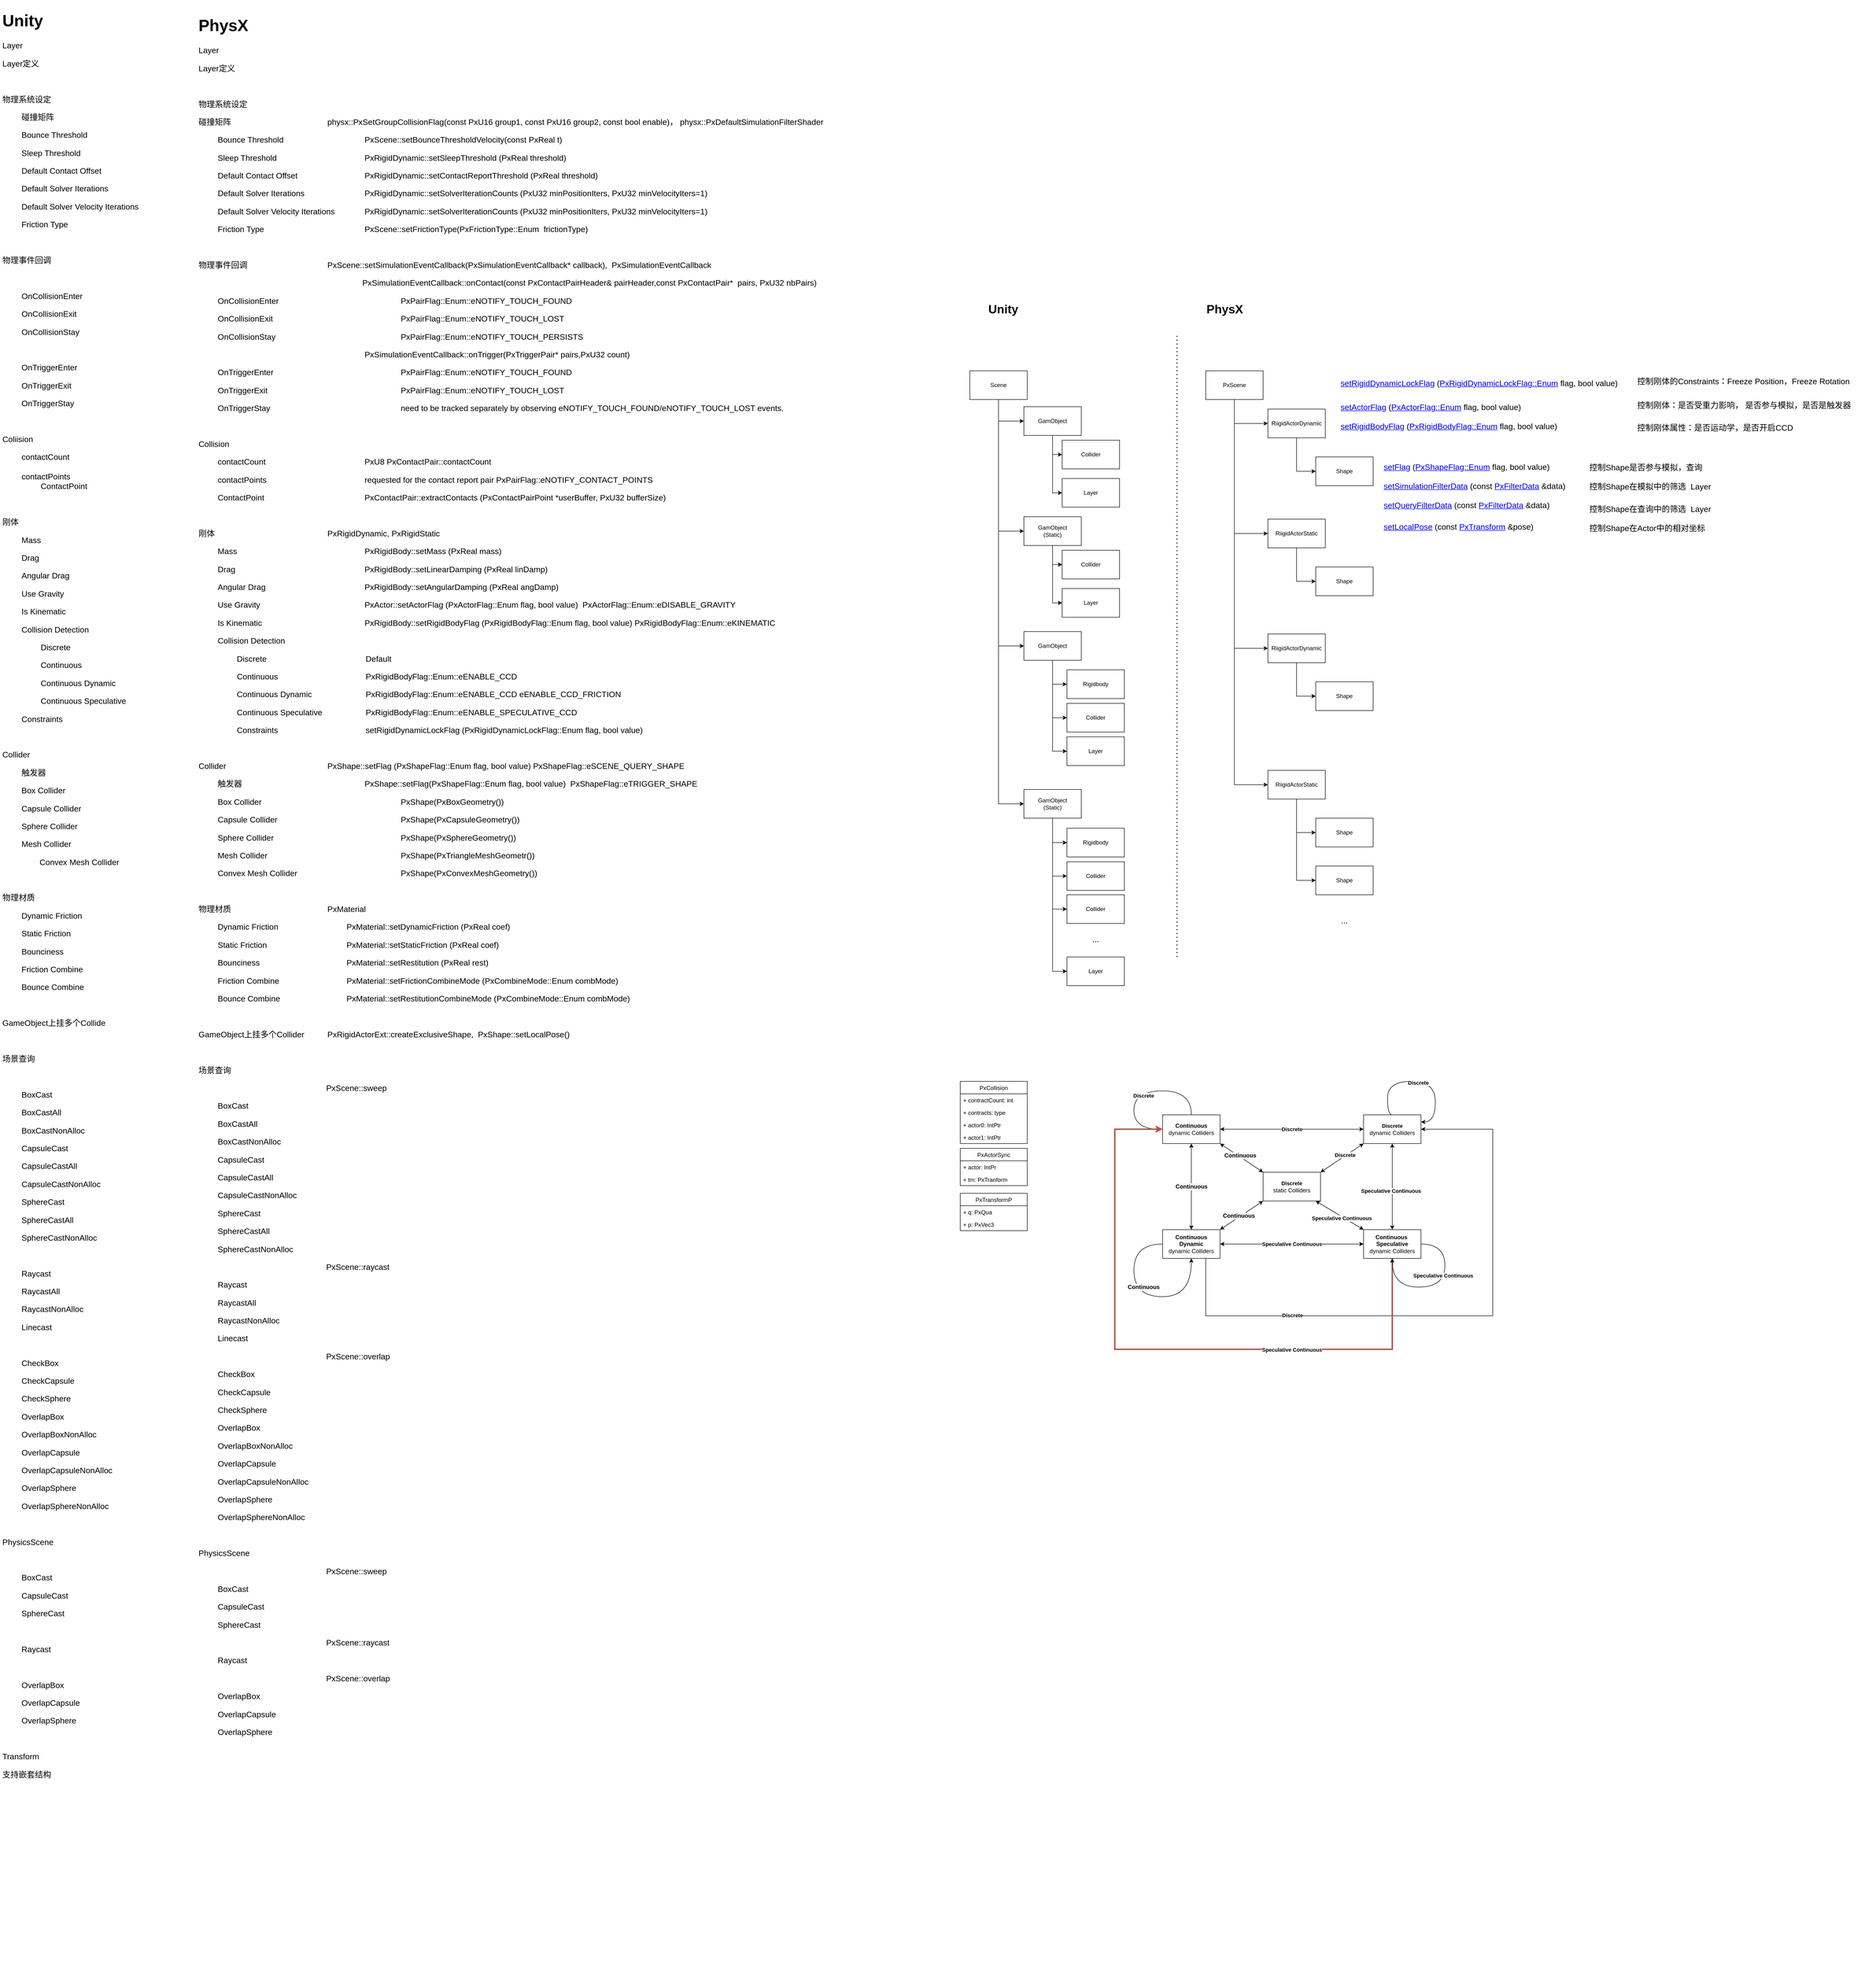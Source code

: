 <mxfile version="15.8.7" type="device"><diagram id="OnP7r2zNqOy50Fq52_Q_" name="第 1 页"><mxGraphModel dx="5325" dy="2897" grid="1" gridSize="10" guides="1" tooltips="1" connect="1" arrows="1" fold="1" page="1" pageScale="1" pageWidth="827" pageHeight="1169" math="0" shadow="0"><root><mxCell id="0"/><mxCell id="1" parent="0"/><mxCell id="5HTz9jfk2KSi-97kTaf--1" value="Collider" style="rounded=0;whiteSpace=wrap;html=1;" parent="1" vertex="1"><mxGeometry x="-240" y="370" width="120" height="60" as="geometry"/></mxCell><mxCell id="5HTz9jfk2KSi-97kTaf--2" value="Rigidbody" style="rounded=0;whiteSpace=wrap;html=1;" parent="1" vertex="1"><mxGeometry x="-230" y="620" width="120" height="60" as="geometry"/></mxCell><mxCell id="5HTz9jfk2KSi-97kTaf--3" value="Collider" style="rounded=0;whiteSpace=wrap;html=1;" parent="1" vertex="1"><mxGeometry x="-230" y="690" width="120" height="60" as="geometry"/></mxCell><mxCell id="5HTz9jfk2KSi-97kTaf--10" style="edgeStyle=orthogonalEdgeStyle;rounded=0;orthogonalLoop=1;jettySize=auto;html=1;exitX=0.5;exitY=1;exitDx=0;exitDy=0;entryX=0;entryY=0.5;entryDx=0;entryDy=0;fontSize=17;" parent="1" source="5HTz9jfk2KSi-97kTaf--5" target="5HTz9jfk2KSi-97kTaf--9" edge="1"><mxGeometry relative="1" as="geometry"/></mxCell><mxCell id="5HTz9jfk2KSi-97kTaf--5" value="RiigidActorDynamic" style="rounded=0;whiteSpace=wrap;html=1;" parent="1" vertex="1"><mxGeometry x="190" y="545" width="120" height="60" as="geometry"/></mxCell><mxCell id="5HTz9jfk2KSi-97kTaf--6" value="" style="endArrow=none;dashed=1;html=1;dashPattern=1 3;strokeWidth=2;rounded=0;" parent="1" edge="1"><mxGeometry width="50" height="50" relative="1" as="geometry"><mxPoint y="1220" as="sourcePoint"/><mxPoint y="-80" as="targetPoint"/></mxGeometry></mxCell><mxCell id="5HTz9jfk2KSi-97kTaf--7" value="Unity" style="text;html=1;strokeColor=none;fillColor=none;align=center;verticalAlign=middle;whiteSpace=wrap;rounded=0;fontSize=25;fontStyle=1" parent="1" vertex="1"><mxGeometry x="-413" y="-160" width="100" height="50" as="geometry"/></mxCell><mxCell id="5HTz9jfk2KSi-97kTaf--8" value="PhysX" style="text;html=1;strokeColor=none;fillColor=none;align=center;verticalAlign=middle;whiteSpace=wrap;rounded=0;fontSize=25;fontStyle=1" parent="1" vertex="1"><mxGeometry x="50" y="-160" width="100" height="50" as="geometry"/></mxCell><mxCell id="5HTz9jfk2KSi-97kTaf--9" value="Shape" style="rounded=0;whiteSpace=wrap;html=1;" parent="1" vertex="1"><mxGeometry x="290" y="645" width="120" height="60" as="geometry"/></mxCell><mxCell id="5HTz9jfk2KSi-97kTaf--12" value="Rigidbody" style="rounded=0;whiteSpace=wrap;html=1;" parent="1" vertex="1"><mxGeometry x="-230" y="951" width="120" height="60" as="geometry"/></mxCell><mxCell id="5HTz9jfk2KSi-97kTaf--13" value="Collider" style="rounded=0;whiteSpace=wrap;html=1;" parent="1" vertex="1"><mxGeometry x="-230" y="1021" width="120" height="60" as="geometry"/></mxCell><mxCell id="5HTz9jfk2KSi-97kTaf--15" style="edgeStyle=orthogonalEdgeStyle;rounded=0;orthogonalLoop=1;jettySize=auto;html=1;exitX=0.5;exitY=1;exitDx=0;exitDy=0;entryX=0;entryY=0.5;entryDx=0;entryDy=0;fontSize=17;" parent="1" source="5HTz9jfk2KSi-97kTaf--14" target="5HTz9jfk2KSi-97kTaf--2" edge="1"><mxGeometry relative="1" as="geometry"/></mxCell><mxCell id="5HTz9jfk2KSi-97kTaf--16" style="edgeStyle=orthogonalEdgeStyle;rounded=0;orthogonalLoop=1;jettySize=auto;html=1;exitX=0.5;exitY=1;exitDx=0;exitDy=0;entryX=0;entryY=0.5;entryDx=0;entryDy=0;fontSize=17;" parent="1" source="5HTz9jfk2KSi-97kTaf--14" target="5HTz9jfk2KSi-97kTaf--3" edge="1"><mxGeometry relative="1" as="geometry"/></mxCell><mxCell id="5HTz9jfk2KSi-97kTaf--33" style="edgeStyle=orthogonalEdgeStyle;rounded=0;orthogonalLoop=1;jettySize=auto;html=1;entryX=0;entryY=0.5;entryDx=0;entryDy=0;fontSize=17;" parent="1" source="5HTz9jfk2KSi-97kTaf--14" target="5HTz9jfk2KSi-97kTaf--32" edge="1"><mxGeometry relative="1" as="geometry"/></mxCell><mxCell id="5HTz9jfk2KSi-97kTaf--14" value="GamObject" style="rounded=0;whiteSpace=wrap;html=1;" parent="1" vertex="1"><mxGeometry x="-320" y="540" width="120" height="60" as="geometry"/></mxCell><mxCell id="5HTz9jfk2KSi-97kTaf--18" style="edgeStyle=orthogonalEdgeStyle;rounded=0;orthogonalLoop=1;jettySize=auto;html=1;exitX=0.5;exitY=1;exitDx=0;exitDy=0;entryX=0;entryY=0.5;entryDx=0;entryDy=0;fontSize=17;" parent="1" source="5HTz9jfk2KSi-97kTaf--17" target="5HTz9jfk2KSi-97kTaf--12" edge="1"><mxGeometry relative="1" as="geometry"/></mxCell><mxCell id="5HTz9jfk2KSi-97kTaf--19" style="edgeStyle=orthogonalEdgeStyle;rounded=0;orthogonalLoop=1;jettySize=auto;html=1;exitX=0.5;exitY=1;exitDx=0;exitDy=0;entryX=0;entryY=0.5;entryDx=0;entryDy=0;fontSize=17;" parent="1" source="5HTz9jfk2KSi-97kTaf--17" target="5HTz9jfk2KSi-97kTaf--13" edge="1"><mxGeometry relative="1" as="geometry"/></mxCell><mxCell id="5HTz9jfk2KSi-97kTaf--35" style="edgeStyle=orthogonalEdgeStyle;rounded=0;orthogonalLoop=1;jettySize=auto;html=1;exitX=0.5;exitY=1;exitDx=0;exitDy=0;entryX=0;entryY=0.5;entryDx=0;entryDy=0;fontSize=17;" parent="1" source="5HTz9jfk2KSi-97kTaf--17" target="5HTz9jfk2KSi-97kTaf--34" edge="1"><mxGeometry relative="1" as="geometry"/></mxCell><mxCell id="5HTz9jfk2KSi-97kTaf--89" style="edgeStyle=orthogonalEdgeStyle;rounded=0;orthogonalLoop=1;jettySize=auto;html=1;exitX=0.5;exitY=1;exitDx=0;exitDy=0;entryX=0;entryY=0.5;entryDx=0;entryDy=0;fontSize=17;" parent="1" source="5HTz9jfk2KSi-97kTaf--17" target="5HTz9jfk2KSi-97kTaf--88" edge="1"><mxGeometry relative="1" as="geometry"/></mxCell><mxCell id="5HTz9jfk2KSi-97kTaf--17" value="GamObject&lt;br&gt;(Static)" style="rounded=0;whiteSpace=wrap;html=1;" parent="1" vertex="1"><mxGeometry x="-320" y="870" width="120" height="60" as="geometry"/></mxCell><mxCell id="5HTz9jfk2KSi-97kTaf--20" style="edgeStyle=orthogonalEdgeStyle;rounded=0;orthogonalLoop=1;jettySize=auto;html=1;exitX=0.5;exitY=1;exitDx=0;exitDy=0;entryX=0;entryY=0.5;entryDx=0;entryDy=0;fontSize=17;" parent="1" source="5HTz9jfk2KSi-97kTaf--21" target="5HTz9jfk2KSi-97kTaf--22" edge="1"><mxGeometry relative="1" as="geometry"/></mxCell><mxCell id="5HTz9jfk2KSi-97kTaf--93" style="edgeStyle=orthogonalEdgeStyle;rounded=0;orthogonalLoop=1;jettySize=auto;html=1;exitX=0.5;exitY=1;exitDx=0;exitDy=0;entryX=0;entryY=0.5;entryDx=0;entryDy=0;fontSize=17;" parent="1" source="5HTz9jfk2KSi-97kTaf--21" target="5HTz9jfk2KSi-97kTaf--91" edge="1"><mxGeometry relative="1" as="geometry"/></mxCell><mxCell id="5HTz9jfk2KSi-97kTaf--21" value="RiigidActorStatic" style="rounded=0;whiteSpace=wrap;html=1;" parent="1" vertex="1"><mxGeometry x="190" y="830" width="120" height="60" as="geometry"/></mxCell><mxCell id="5HTz9jfk2KSi-97kTaf--22" value="Shape" style="rounded=0;whiteSpace=wrap;html=1;" parent="1" vertex="1"><mxGeometry x="290" y="930" width="120" height="60" as="geometry"/></mxCell><mxCell id="5HTz9jfk2KSi-97kTaf--24" style="edgeStyle=orthogonalEdgeStyle;rounded=0;orthogonalLoop=1;jettySize=auto;html=1;exitX=0.5;exitY=1;exitDx=0;exitDy=0;entryX=0;entryY=0.5;entryDx=0;entryDy=0;fontSize=17;" parent="1" source="5HTz9jfk2KSi-97kTaf--23" target="5HTz9jfk2KSi-97kTaf--1" edge="1"><mxGeometry relative="1" as="geometry"/></mxCell><mxCell id="5HTz9jfk2KSi-97kTaf--31" style="edgeStyle=orthogonalEdgeStyle;rounded=0;orthogonalLoop=1;jettySize=auto;html=1;exitX=0.5;exitY=1;exitDx=0;exitDy=0;entryX=0;entryY=0.5;entryDx=0;entryDy=0;fontSize=17;" parent="1" source="5HTz9jfk2KSi-97kTaf--23" target="5HTz9jfk2KSi-97kTaf--30" edge="1"><mxGeometry relative="1" as="geometry"/></mxCell><mxCell id="5HTz9jfk2KSi-97kTaf--23" value="GamObject&lt;br&gt;(Static)" style="rounded=0;whiteSpace=wrap;html=1;" parent="1" vertex="1"><mxGeometry x="-320" y="300" width="120" height="60" as="geometry"/></mxCell><mxCell id="5HTz9jfk2KSi-97kTaf--25" style="edgeStyle=orthogonalEdgeStyle;rounded=0;orthogonalLoop=1;jettySize=auto;html=1;exitX=0.5;exitY=1;exitDx=0;exitDy=0;entryX=0;entryY=0.5;entryDx=0;entryDy=0;fontSize=17;" parent="1" source="5HTz9jfk2KSi-97kTaf--26" target="5HTz9jfk2KSi-97kTaf--27" edge="1"><mxGeometry relative="1" as="geometry"/></mxCell><mxCell id="5HTz9jfk2KSi-97kTaf--26" value="RiigidActorDynamic" style="rounded=0;whiteSpace=wrap;html=1;" parent="1" vertex="1"><mxGeometry x="190" y="75" width="120" height="60" as="geometry"/></mxCell><mxCell id="5HTz9jfk2KSi-97kTaf--27" value="Shape&lt;br&gt;" style="rounded=0;whiteSpace=wrap;html=1;" parent="1" vertex="1"><mxGeometry x="290" y="175" width="120" height="60" as="geometry"/></mxCell><mxCell id="5HTz9jfk2KSi-97kTaf--30" value="Layer" style="rounded=0;whiteSpace=wrap;html=1;" parent="1" vertex="1"><mxGeometry x="-240" y="450" width="120" height="60" as="geometry"/></mxCell><mxCell id="5HTz9jfk2KSi-97kTaf--32" value="Layer" style="rounded=0;whiteSpace=wrap;html=1;" parent="1" vertex="1"><mxGeometry x="-230" y="760" width="120" height="60" as="geometry"/></mxCell><mxCell id="5HTz9jfk2KSi-97kTaf--34" value="Layer" style="rounded=0;whiteSpace=wrap;html=1;" parent="1" vertex="1"><mxGeometry x="-230" y="1220" width="120" height="60" as="geometry"/></mxCell><mxCell id="5HTz9jfk2KSi-97kTaf--36" value="Collider" style="rounded=0;whiteSpace=wrap;html=1;" parent="1" vertex="1"><mxGeometry x="-240" y="140" width="120" height="60" as="geometry"/></mxCell><mxCell id="5HTz9jfk2KSi-97kTaf--37" style="edgeStyle=orthogonalEdgeStyle;rounded=0;orthogonalLoop=1;jettySize=auto;html=1;exitX=0.5;exitY=1;exitDx=0;exitDy=0;entryX=0;entryY=0.5;entryDx=0;entryDy=0;fontSize=17;" parent="1" source="5HTz9jfk2KSi-97kTaf--39" target="5HTz9jfk2KSi-97kTaf--36" edge="1"><mxGeometry relative="1" as="geometry"/></mxCell><mxCell id="5HTz9jfk2KSi-97kTaf--38" style="edgeStyle=orthogonalEdgeStyle;rounded=0;orthogonalLoop=1;jettySize=auto;html=1;exitX=0.5;exitY=1;exitDx=0;exitDy=0;entryX=0;entryY=0.5;entryDx=0;entryDy=0;fontSize=17;" parent="1" source="5HTz9jfk2KSi-97kTaf--39" target="5HTz9jfk2KSi-97kTaf--40" edge="1"><mxGeometry relative="1" as="geometry"/></mxCell><mxCell id="5HTz9jfk2KSi-97kTaf--39" value="GamObject" style="rounded=0;whiteSpace=wrap;html=1;" parent="1" vertex="1"><mxGeometry x="-320" y="70" width="120" height="60" as="geometry"/></mxCell><mxCell id="5HTz9jfk2KSi-97kTaf--40" value="Layer" style="rounded=0;whiteSpace=wrap;html=1;" parent="1" vertex="1"><mxGeometry x="-240" y="220" width="120" height="60" as="geometry"/></mxCell><mxCell id="5HTz9jfk2KSi-97kTaf--41" style="edgeStyle=orthogonalEdgeStyle;rounded=0;orthogonalLoop=1;jettySize=auto;html=1;exitX=0.5;exitY=1;exitDx=0;exitDy=0;entryX=0;entryY=0.5;entryDx=0;entryDy=0;fontSize=17;" parent="1" source="5HTz9jfk2KSi-97kTaf--42" target="5HTz9jfk2KSi-97kTaf--43" edge="1"><mxGeometry relative="1" as="geometry"/></mxCell><mxCell id="5HTz9jfk2KSi-97kTaf--42" value="RiigidActorStatic" style="rounded=0;whiteSpace=wrap;html=1;" parent="1" vertex="1"><mxGeometry x="190" y="305" width="120" height="60" as="geometry"/></mxCell><mxCell id="5HTz9jfk2KSi-97kTaf--43" value="Shape" style="rounded=0;whiteSpace=wrap;html=1;" parent="1" vertex="1"><mxGeometry x="290" y="405" width="120" height="60" as="geometry"/></mxCell><mxCell id="5HTz9jfk2KSi-97kTaf--57" value="&lt;a class=&quot;el&quot; href=&quot;https://gameworksdocs.nvidia.com/PhysX/4.0/documentation/PhysXAPI/files/classPxShape.html#a3c879df184ef40514589c5aa3d1f2a33&quot;&gt;setFlag&lt;/a&gt; (&lt;a class=&quot;el&quot; href=&quot;https://gameworksdocs.nvidia.com/PhysX/4.0/documentation/PhysXAPI/files/structPxShapeFlag.html#a6edb481aaa3a998c5d6dd3fc4ad87f1a&quot;&gt;PxShapeFlag::Enum&lt;/a&gt; flag, bool value)" style="text;whiteSpace=wrap;html=1;fontSize=17;" parent="1" vertex="1"><mxGeometry x="430" y="180" width="370" height="40" as="geometry"/></mxCell><mxCell id="5HTz9jfk2KSi-97kTaf--58" value="&lt;a class=&quot;el&quot; href=&quot;https://gameworksdocs.nvidia.com/PhysX/4.0/documentation/PhysXAPI/files/classPxShape.html#aa0c62176ed01c9fb14c26ad7c393963c&quot;&gt;setSimulationFilterData&lt;/a&gt; (const &lt;a class=&quot;el&quot; href=&quot;https://gameworksdocs.nvidia.com/PhysX/4.0/documentation/PhysXAPI/files/structPxFilterData.html&quot;&gt;PxFilterData&lt;/a&gt; &amp;amp;data)" style="text;whiteSpace=wrap;html=1;fontSize=17;" parent="1" vertex="1"><mxGeometry x="430" y="220" width="410" height="40" as="geometry"/></mxCell><mxCell id="5HTz9jfk2KSi-97kTaf--59" value="&lt;a class=&quot;el&quot; href=&quot;https://gameworksdocs.nvidia.com/PhysX/4.0/documentation/PhysXAPI/files/classPxShape.html#ac98191c26e55ecebfd9eb4553c969fab&quot;&gt;setQueryFilterData&lt;/a&gt; (const &lt;a class=&quot;el&quot; href=&quot;https://gameworksdocs.nvidia.com/PhysX/4.0/documentation/PhysXAPI/files/structPxFilterData.html&quot;&gt;PxFilterData&lt;/a&gt; &amp;amp;data)" style="text;whiteSpace=wrap;html=1;fontSize=17;" parent="1" vertex="1"><mxGeometry x="430" y="260" width="370" height="40" as="geometry"/></mxCell><mxCell id="5HTz9jfk2KSi-97kTaf--60" value="&lt;a class=&quot;el&quot; href=&quot;https://gameworksdocs.nvidia.com/PhysX/4.0/documentation/PhysXAPI/files/classPxShape.html#a9f32c7cea3b5701de3f815cd64c978df&quot;&gt;setLocalPose&lt;/a&gt; (const &lt;a class=&quot;el&quot; href=&quot;https://gameworksdocs.nvidia.com/PhysX/4.0/documentation/PhysXAPI/files/classPxTransform.html&quot;&gt;PxTransform&lt;/a&gt; &amp;amp;pose)" style="text;whiteSpace=wrap;html=1;fontSize=17;" parent="1" vertex="1"><mxGeometry x="430" y="305" width="340" height="40" as="geometry"/></mxCell><mxCell id="5HTz9jfk2KSi-97kTaf--61" value="控制Shape是否参与模拟，查询" style="text;html=1;strokeColor=none;fillColor=none;align=left;verticalAlign=middle;whiteSpace=wrap;rounded=0;fontSize=17;" parent="1" vertex="1"><mxGeometry x="860" y="175" width="260" height="45" as="geometry"/></mxCell><mxCell id="5HTz9jfk2KSi-97kTaf--62" value="控制Shape在模拟中的筛选&amp;nbsp; Layer" style="text;html=1;strokeColor=none;fillColor=none;align=left;verticalAlign=middle;whiteSpace=wrap;rounded=0;fontSize=17;" parent="1" vertex="1"><mxGeometry x="860" y="215" width="260" height="45" as="geometry"/></mxCell><mxCell id="5HTz9jfk2KSi-97kTaf--63" value="控制Shape在查询中的筛选&amp;nbsp; Layer" style="text;html=1;strokeColor=none;fillColor=none;align=left;verticalAlign=middle;whiteSpace=wrap;rounded=0;fontSize=17;" parent="1" vertex="1"><mxGeometry x="860" y="262.5" width="260" height="45" as="geometry"/></mxCell><mxCell id="5HTz9jfk2KSi-97kTaf--64" value="控制Shape在Actor中的相对坐标" style="text;html=1;strokeColor=none;fillColor=none;align=left;verticalAlign=middle;whiteSpace=wrap;rounded=0;fontSize=17;" parent="1" vertex="1"><mxGeometry x="860" y="302.5" width="260" height="45" as="geometry"/></mxCell><mxCell id="5HTz9jfk2KSi-97kTaf--65" value="&lt;a class=&quot;el&quot; href=&quot;https://gameworksdocs.nvidia.com/PhysX/4.0/documentation/PhysXAPI/files/classPxActor.html#ae24ff3f3ed0cb2a138b382fd0720b94f&quot;&gt;setActorFlag&lt;/a&gt; (&lt;a class=&quot;el&quot; href=&quot;https://gameworksdocs.nvidia.com/PhysX/4.0/documentation/PhysXAPI/files/structPxActorFlag.html#a1bc4c717e79cd547bdbe09a179ee9f1d&quot;&gt;PxActorFlag::Enum&lt;/a&gt; flag, bool value)" style="text;whiteSpace=wrap;html=1;fontSize=17;" parent="1" vertex="1"><mxGeometry x="340" y="55" width="400" height="40" as="geometry"/></mxCell><mxCell id="5HTz9jfk2KSi-97kTaf--66" value="&lt;a class=&quot;el&quot; href=&quot;https://gameworksdocs.nvidia.com/PhysX/4.0/documentation/PhysXAPI/files/classPxRigidBody.html#a9b23b890404b1010bf0b67a225bd22e7&quot;&gt;setRigidBodyFlag&lt;/a&gt; (&lt;a class=&quot;el&quot; href=&quot;https://gameworksdocs.nvidia.com/PhysX/4.0/documentation/PhysXAPI/files/structPxRigidBodyFlag.html#a5fd4878ae66a98c030a9d976e8ba8596&quot;&gt;PxRigidBodyFlag::Enum&lt;/a&gt; flag, bool value)" style="text;whiteSpace=wrap;html=1;fontSize=17;" parent="1" vertex="1"><mxGeometry x="340" y="95" width="480" height="40" as="geometry"/></mxCell><mxCell id="5HTz9jfk2KSi-97kTaf--67" value="控制刚体属性：是否运动学，是否开启CCD&amp;nbsp;" style="text;html=1;strokeColor=none;fillColor=none;align=left;verticalAlign=middle;whiteSpace=wrap;rounded=0;fontSize=17;" parent="1" vertex="1"><mxGeometry x="960" y="92.5" width="400" height="45" as="geometry"/></mxCell><mxCell id="5HTz9jfk2KSi-97kTaf--69" value="控制刚体：是否受重力影响， 是否参与模拟，是否是触发器&amp;nbsp;" style="text;html=1;strokeColor=none;fillColor=none;align=left;verticalAlign=middle;whiteSpace=wrap;rounded=0;fontSize=17;" parent="1" vertex="1"><mxGeometry x="960" y="45" width="500" height="45" as="geometry"/></mxCell><mxCell id="5HTz9jfk2KSi-97kTaf--70" value="&lt;h1&gt;Unity&lt;/h1&gt;&lt;p&gt;Layer&lt;/p&gt;&lt;p&gt;&lt;span&gt;&#9;&lt;/span&gt;&lt;span&gt;&#9;&lt;/span&gt;&lt;span&gt;&#9;&lt;/span&gt;&lt;span&gt;&#9;&lt;/span&gt;Layer定义&lt;/p&gt;&lt;p&gt;&lt;br&gt;&lt;/p&gt;&lt;p&gt;物理系统设定&lt;/p&gt;&lt;blockquote style=&quot;margin: 0 0 0 40px ; border: none ; padding: 0px&quot;&gt;&lt;p&gt;碰撞矩阵&lt;/p&gt;&lt;p&gt;Bounce Threshold&lt;br&gt;&lt;/p&gt;&lt;p&gt;Sleep Threshold&lt;/p&gt;&lt;p&gt;Default Contact Offset&lt;/p&gt;&lt;p&gt;Default Solver Iterations&lt;br&gt;&lt;/p&gt;&lt;/blockquote&gt;&lt;blockquote style=&quot;margin: 0 0 0 40px ; border: none ; padding: 0px&quot;&gt;&lt;p&gt;Default Solver Velocity Iterations&lt;/p&gt;&lt;p&gt;Friction Type&lt;/p&gt;&lt;/blockquote&gt;&lt;p&gt;&lt;br&gt;&lt;/p&gt;&lt;p&gt;物理事件回调&lt;/p&gt;&lt;p&gt;&lt;br&gt;&lt;/p&gt;&lt;blockquote style=&quot;margin: 0 0 0 40px ; border: none ; padding: 0px&quot;&gt;&lt;p&gt;OnCollisionEnter&lt;/p&gt;&lt;p&gt;OnCollisionExit&lt;/p&gt;&lt;p&gt;OnCollisionStay&lt;/p&gt;&lt;p&gt;&lt;br&gt;&lt;/p&gt;&lt;p&gt;OnTriggerEnter&lt;/p&gt;&lt;p&gt;OnTriggerExit&lt;/p&gt;&lt;p&gt;OnTriggerStay&lt;/p&gt;&lt;p&gt;&lt;br&gt;&lt;/p&gt;&lt;/blockquote&gt;&lt;p&gt;&#9;&lt;/p&gt;&lt;p&gt;Coliision&lt;/p&gt;&lt;p&gt;&lt;/p&gt;&lt;span&gt;&#9;&lt;/span&gt;&lt;blockquote style=&quot;margin: 0 0 0 40px ; border: none ; padding: 0px&quot;&gt;contactCount&lt;/blockquote&gt;&lt;blockquote style=&quot;margin: 0 0 0 40px ; border: none ; padding: 0px&quot;&gt;&lt;br&gt;contactPoints&lt;br&gt;&lt;/blockquote&gt;&lt;blockquote style=&quot;margin: 0 0 0 40px ; border: none ; padding: 0px&quot;&gt;&lt;blockquote style=&quot;margin: 0 0 0 40px ; border: none ; padding: 0px&quot;&gt;ContactPoint&lt;/blockquote&gt;&lt;/blockquote&gt;&lt;p&gt;&lt;br&gt;&lt;/p&gt;&lt;p&gt;刚体&lt;br&gt;&lt;/p&gt;&lt;blockquote style=&quot;margin: 0 0 0 40px ; border: none ; padding: 0px&quot;&gt;&lt;p&gt;Mass&lt;/p&gt;&lt;p&gt;Drag&lt;/p&gt;&lt;p&gt;Angular Drag&lt;/p&gt;&lt;p&gt;Use Gravity&lt;/p&gt;&lt;p&gt;Is Kinematic&lt;/p&gt;&lt;p&gt;&lt;span&gt;&#9;&lt;/span&gt;Collision Detection&lt;/p&gt;&lt;/blockquote&gt;&lt;blockquote style=&quot;margin: 0 0 0 40px ; border: none ; padding: 0px&quot;&gt;&lt;blockquote style=&quot;margin: 0 0 0 40px ; border: none ; padding: 0px&quot;&gt;&lt;p&gt;Discrete&lt;/p&gt;&lt;/blockquote&gt;&lt;blockquote style=&quot;margin: 0 0 0 40px ; border: none ; padding: 0px&quot;&gt;&lt;p&gt;Continuous&lt;/p&gt;&lt;/blockquote&gt;&lt;blockquote style=&quot;margin: 0 0 0 40px ; border: none ; padding: 0px&quot;&gt;&lt;p&gt;Continuous Dynamic&lt;/p&gt;&lt;/blockquote&gt;&lt;blockquote style=&quot;margin: 0 0 0 40px ; border: none ; padding: 0px&quot;&gt;&lt;p&gt;Continuous Speculative&lt;/p&gt;&lt;/blockquote&gt;&lt;/blockquote&gt;&lt;blockquote style=&quot;margin: 0 0 0 40px ; border: none ; padding: 0px&quot;&gt;&lt;p&gt;&lt;span&gt;&#9;&lt;/span&gt;Constraints&lt;span&gt;&#9;&lt;/span&gt;&lt;/p&gt;&lt;/blockquote&gt;&lt;p&gt;&lt;br&gt;&lt;/p&gt;&lt;p&gt;Collider&lt;/p&gt;&lt;blockquote style=&quot;margin: 0 0 0 40px ; border: none ; padding: 0px&quot;&gt;&lt;p&gt;触发器&lt;br&gt;&lt;/p&gt;&lt;p&gt;Box Collider&lt;/p&gt;&lt;p&gt;Capsule Collider&lt;/p&gt;&lt;p&gt;Sphere Collider&lt;/p&gt;&lt;p&gt;Mesh Collider&lt;br&gt;&lt;/p&gt;&lt;p&gt;&amp;nbsp; &amp;nbsp; &amp;nbsp; &amp;nbsp; Convex Mesh Collider&lt;/p&gt;&lt;/blockquote&gt;&lt;p&gt;&lt;br&gt;&lt;/p&gt;&lt;p&gt;物理材质&lt;span&gt;&#9;&lt;/span&gt;&lt;/p&gt;&lt;blockquote style=&quot;margin: 0 0 0 40px ; border: none ; padding: 0px&quot;&gt;&lt;p&gt;Dynamic Friction&lt;/p&gt;&lt;p&gt;Static Friction&lt;/p&gt;&lt;p&gt;Bounciness&lt;/p&gt;&lt;p&gt;Friction Combine&lt;/p&gt;&lt;p&gt;Bounce Combine&lt;/p&gt;&lt;/blockquote&gt;&lt;p&gt;&lt;br&gt;&lt;/p&gt;&lt;p&gt;GameObject上挂多个Collide&lt;br&gt;&lt;/p&gt;&lt;p&gt;&lt;br&gt;&lt;/p&gt;&lt;p&gt;场景查询&lt;br&gt;&lt;/p&gt;&lt;blockquote style=&quot;margin: 0 0 0 40px ; border: none ; padding: 0px&quot;&gt;&lt;p&gt;&lt;br&gt;&lt;/p&gt;&lt;p&gt;&lt;span&gt;&#9;&lt;/span&gt;BoxCast&lt;/p&gt;&lt;p&gt;&lt;span&gt;&#9;&lt;/span&gt;BoxCastAll&lt;/p&gt;&lt;p&gt;&lt;span&gt;&#9;&lt;/span&gt;BoxCastNonAlloc&lt;/p&gt;&lt;p&gt;&lt;span&gt;&#9;&lt;/span&gt;CapsuleCast&lt;/p&gt;&lt;p&gt;&lt;span&gt;&#9;&lt;/span&gt;CapsuleCastAll&lt;/p&gt;&lt;p&gt;&lt;span&gt;&#9;&lt;/span&gt;CapsuleCastNonAlloc&lt;/p&gt;&lt;p&gt;&lt;span&gt;&#9;&lt;/span&gt;SphereCast&lt;/p&gt;&lt;p&gt;&lt;span&gt;&#9;&lt;/span&gt;SphereCastAll&lt;/p&gt;&lt;p&gt;&lt;span&gt;&#9;&lt;/span&gt;SphereCastNonAlloc&lt;span&gt;&#9;&lt;/span&gt;&lt;/p&gt;&lt;p&gt;&lt;br&gt;&lt;/p&gt;&lt;p&gt;&lt;span&gt;&#9;&lt;/span&gt;Raycast&lt;/p&gt;&lt;p&gt;&lt;span&gt;&#9;&lt;/span&gt;RaycastAll&lt;/p&gt;&lt;p&gt;&lt;span&gt;&#9;&lt;/span&gt;RaycastNonAlloc&lt;/p&gt;&lt;p&gt;&lt;span&gt;&#9;&lt;/span&gt;Linecast&lt;/p&gt;&lt;p&gt;&lt;br&gt;&lt;/p&gt;&lt;p&gt;&lt;span&gt;&#9;&lt;/span&gt;CheckBox&lt;/p&gt;&lt;p&gt;&lt;span&gt;&#9;&lt;/span&gt;CheckCapsule&lt;/p&gt;&lt;p&gt;&lt;span&gt;&#9;&lt;/span&gt;CheckSphere&lt;/p&gt;&lt;p&gt;&lt;span&gt;&#9;&lt;/span&gt;OverlapBox&lt;/p&gt;&lt;p&gt;&lt;span&gt;&#9;&lt;/span&gt;OverlapBoxNonAlloc&lt;/p&gt;&lt;p&gt;&lt;span&gt;&#9;&lt;/span&gt;OverlapCapsule&lt;/p&gt;&lt;p&gt;&lt;span&gt;&#9;&lt;/span&gt;OverlapCapsuleNonAlloc&lt;/p&gt;&lt;p&gt;&lt;span&gt;&#9;&lt;/span&gt;OverlapSphere&lt;/p&gt;&lt;p&gt;&lt;span&gt;&#9;&lt;/span&gt;OverlapSphereNonAlloc&lt;/p&gt;&lt;/blockquote&gt;&lt;p&gt;&lt;br&gt;&lt;/p&gt;&lt;p&gt;PhysicsScene&lt;/p&gt;&lt;blockquote style=&quot;margin: 0 0 0 40px ; border: none ; padding: 0px&quot;&gt;&lt;p&gt;&lt;br&gt;&lt;/p&gt;&lt;p&gt;&lt;span&gt;&#9;&lt;/span&gt;BoxCast&lt;/p&gt;&lt;p&gt;&lt;span&gt;&#9;&lt;/span&gt;CapsuleCast&lt;/p&gt;&lt;p&gt;&lt;span&gt;&#9;&lt;/span&gt;SphereCast&lt;/p&gt;&lt;p&gt;&lt;br&gt;&lt;/p&gt;&lt;p&gt;&lt;span&gt;&#9;&lt;/span&gt;Raycast&lt;/p&gt;&lt;p&gt;&lt;br&gt;&lt;/p&gt;&lt;p&gt;&lt;span&gt;&#9;&lt;/span&gt;OverlapBox&lt;/p&gt;&lt;p&gt;&lt;span&gt;&#9;&lt;/span&gt;OverlapCapsule&lt;/p&gt;&lt;p&gt;&lt;span&gt;&#9;&lt;/span&gt;OverlapSphere&lt;/p&gt;&lt;/blockquote&gt;&lt;p&gt;&lt;br&gt;&lt;/p&gt;&lt;p&gt;&lt;span&gt;Transform&lt;/span&gt;&lt;br&gt;&lt;/p&gt;&lt;p&gt;&lt;span&gt;&#9;&lt;/span&gt;&lt;span&gt;&#9;&lt;/span&gt;&lt;span&gt;&#9;&lt;/span&gt;&lt;span&gt;&#9;&lt;/span&gt;支持嵌套结构&lt;/p&gt;" style="text;html=1;strokeColor=none;fillColor=none;spacing=5;spacingTop=-20;whiteSpace=wrap;overflow=hidden;rounded=0;fontSize=17;" parent="1" vertex="1"><mxGeometry x="-2460" y="-770" width="400" height="4070" as="geometry"/></mxCell><mxCell id="5HTz9jfk2KSi-97kTaf--73" value="&lt;a class=&quot;el&quot; href=&quot;https://gameworksdocs.nvidia.com/PhysX/4.0/documentation/PhysXAPI/files/classPxRigidDynamic.html#a7cf3e84117da3ec5b499262a3a9f5521&quot; style=&quot;font-size: 17px;&quot;&gt;setRigidDynamicLockFlag&lt;/a&gt; (&lt;a class=&quot;el&quot; href=&quot;https://gameworksdocs.nvidia.com/PhysX/4.0/documentation/PhysXAPI/files/structPxRigidDynamicLockFlag.html#ae2e527a7cf32504d4b5c8c6d147280e1&quot; style=&quot;font-size: 17px;&quot;&gt;PxRigidDynamicLockFlag::Enum&lt;/a&gt; flag, bool value)" style="text;whiteSpace=wrap;html=1;fontSize=17;" parent="1" vertex="1"><mxGeometry x="340" y="5" width="630" height="50" as="geometry"/></mxCell><mxCell id="5HTz9jfk2KSi-97kTaf--74" value="控制刚体的Constraints：Freeze Position，Freeze Rotation" style="text;html=1;strokeColor=none;fillColor=none;align=left;verticalAlign=middle;whiteSpace=wrap;rounded=0;fontSize=17;" parent="1" vertex="1"><mxGeometry x="960" width="500" height="35" as="geometry"/></mxCell><mxCell id="5HTz9jfk2KSi-97kTaf--75" value="&lt;h1&gt;PhysX&lt;/h1&gt;&lt;p&gt;Layer&lt;/p&gt;&lt;p&gt;&lt;span&gt;&#9;&lt;/span&gt;Layer定义&lt;/p&gt;&lt;p&gt;&lt;br&gt;&lt;/p&gt;&lt;p&gt;物理系统设定&lt;/p&gt;&lt;p&gt;&lt;span&gt;&#9;&lt;/span&gt;&lt;span&gt;&#9;&lt;/span&gt;碰撞矩阵&lt;span&gt;&#9;&lt;span style=&quot;white-space: pre&quot;&gt;&#9;&lt;/span&gt;&lt;span style=&quot;white-space: pre&quot;&gt;&#9;&lt;/span&gt;&lt;span style=&quot;white-space: pre&quot;&gt;&#9;&lt;/span&gt;&lt;span style=&quot;white-space: pre&quot;&gt;&#9;&lt;/span&gt;&lt;span style=&quot;white-space: pre&quot;&gt;&#9;&lt;/span&gt;&lt;span style=&quot;white-space: pre&quot;&gt;&#9;&lt;/span&gt;&lt;span&gt;&#9;&lt;/span&gt;&lt;span&gt;&#9;&lt;/span&gt;&lt;span&gt;&#9;&lt;/span&gt;&lt;span&gt;&#9;&lt;/span&gt;&lt;span&gt;&#9;&lt;/span&gt;&#9;&lt;span&gt;&#9;&lt;/span&gt;&#9;&#9;&#9;&#9;&#9;&#9;&#9;&lt;/span&gt;physx::PxSetGroupCollisionFlag(const PxU16 group1, const PxU16 group2, const bool enable)， physx::PxDefaultSimulationFilterShader&lt;/p&gt;&lt;blockquote style=&quot;margin: 0 0 0 40px ; border: none ; padding: 0px&quot;&gt;&lt;p&gt;Bounce Threshold &lt;span style=&quot;white-space: pre&quot;&gt;&#9;&lt;/span&gt;&lt;span style=&quot;white-space: pre&quot;&gt;&#9;&lt;/span&gt;&lt;span style=&quot;white-space: pre&quot;&gt;&#9;&lt;/span&gt;&lt;span style=&quot;white-space: pre&quot;&gt;&#9;&lt;/span&gt;&lt;span style=&quot;white-space: pre&quot;&gt;&#9;&lt;/span&gt;&lt;span&gt;&#9;&lt;/span&gt;&lt;span&gt;&#9;&lt;/span&gt;&lt;span&gt;&#9;&lt;/span&gt;&lt;span&gt;&#9;&lt;span&gt;&#9;&lt;/span&gt;&#9;&#9;&#9;&#9;&#9;&lt;/span&gt;PxScene::setBounceThresholdVelocity(const PxReal t) &lt;/p&gt;&lt;p&gt;Sleep Threshold&lt;span&gt;&#9;&lt;span style=&quot;white-space: pre&quot;&gt;&#9;&lt;/span&gt;&lt;span style=&quot;white-space: pre&quot;&gt;&#9;&lt;/span&gt;&lt;span style=&quot;white-space: pre&quot;&gt;&#9;&lt;/span&gt;&lt;span style=&quot;white-space: pre&quot;&gt;&#9;&lt;/span&gt;&lt;span style=&quot;white-space: pre&quot;&gt;&#9;&lt;/span&gt;&lt;span&gt;&#9;&lt;/span&gt;&lt;span&gt;&#9;&lt;/span&gt;&lt;span&gt;&#9;&lt;/span&gt;&#9;&lt;span&gt;&#9;&lt;/span&gt;&#9;&#9;&#9;&#9;&#9;&lt;/span&gt;PxRigidDynamic::setSleepThreshold (PxReal threshold)&lt;/p&gt;&lt;p&gt;Default Contact Offset&lt;span&gt;&#9;&lt;span style=&quot;white-space: pre&quot;&gt;&#9;&lt;/span&gt;&lt;span style=&quot;white-space: pre&quot;&gt;&#9;&lt;/span&gt;&lt;span style=&quot;white-space: pre&quot;&gt;&#9;&lt;/span&gt;&lt;span style=&quot;white-space: pre&quot;&gt;&#9;&lt;/span&gt;&lt;span&gt;&#9;&lt;/span&gt;&lt;span&gt;&#9;&lt;/span&gt;&#9;&lt;span&gt;&#9;&lt;/span&gt;&#9;&#9;&#9;&lt;/span&gt;PxRigidDynamic::setContactReportThreshold (PxReal threshold) &lt;/p&gt;&lt;p&gt;Default Solver Iterations&lt;span&gt;&#9;&lt;span style=&quot;white-space: pre&quot;&gt;&#9;&lt;/span&gt;&lt;span style=&quot;white-space: pre&quot;&gt;&#9;&lt;/span&gt;&lt;span style=&quot;white-space: pre&quot;&gt;&#9;&lt;/span&gt;&lt;span style=&quot;white-space: pre&quot;&gt;&#9;&lt;/span&gt;&lt;span&gt;&#9;&lt;/span&gt;&lt;span&gt;&#9;&lt;/span&gt;&#9;&lt;span&gt;&#9;&lt;/span&gt;&#9;&#9;&lt;/span&gt;PxRigidDynamic::setSolverIterationCounts (PxU32 minPositionIters, PxU32 minVelocityIters=1)&lt;/p&gt;&lt;p&gt;Default Solver Velocity Iterations&lt;span&gt;&#9;&lt;span style=&quot;white-space: pre&quot;&gt;&#9;&lt;/span&gt;&lt;span style=&quot;white-space: pre&quot;&gt;&#9;&lt;/span&gt;&lt;span&gt;&#9;&lt;/span&gt;&#9;&lt;/span&gt;PxRigidDynamic::setSolverIterationCounts (PxU32 minPositionIters, PxU32 minVelocityIters=1)&lt;/p&gt;&lt;p&gt;Friction Type&lt;span&gt;&#9;&lt;span style=&quot;white-space: pre&quot;&gt;&#9;&lt;/span&gt;&lt;span style=&quot;white-space: pre&quot;&gt;&#9;&lt;/span&gt;&lt;span style=&quot;white-space: pre&quot;&gt;&#9;&lt;/span&gt;&lt;span style=&quot;white-space: pre&quot;&gt;&#9;&lt;/span&gt;&lt;span style=&quot;white-space: pre&quot;&gt;&#9;&lt;/span&gt;&lt;span&gt;&#9;&lt;span style=&quot;white-space: pre&quot;&gt;&#9;&lt;/span&gt;&lt;/span&gt;&lt;span&gt;&#9;&lt;/span&gt;&lt;span&gt;&#9;&lt;/span&gt;&lt;span&gt;&#9;&lt;/span&gt;&lt;span&gt;&#9;&lt;/span&gt;&#9;&#9;&#9;&#9;&#9;&#9;&lt;/span&gt;PxScene::setFrictionType(PxFrictionType::Enum&amp;nbsp; frictionType) &lt;/p&gt;&lt;/blockquote&gt;&lt;p&gt;&lt;br&gt;&lt;/p&gt;&lt;p&gt;物理事件回调&lt;span&gt;&#9;&lt;span style=&quot;white-space: pre&quot;&gt;&#9;&lt;/span&gt;&lt;span style=&quot;white-space: pre&quot;&gt;&#9;&lt;/span&gt;&lt;span style=&quot;white-space: pre&quot;&gt;&#9;&lt;/span&gt;&lt;span style=&quot;white-space: pre&quot;&gt;&#9;&lt;/span&gt;&lt;span style=&quot;white-space: pre&quot;&gt;&#9;&lt;/span&gt;&lt;span&gt;&#9;&lt;/span&gt;&#9;&lt;span&gt;&#9;&lt;/span&gt;&lt;span&gt;&#9;&lt;/span&gt;&lt;span&gt;&#9;&lt;/span&gt;&#9;&#9;&#9;&#9;&lt;/span&gt; PxScene::setSimulationEventCallback(PxSimulationEventCallback* callback),&amp;nbsp; PxSimulationEventCallback&lt;/p&gt;&lt;blockquote style=&quot;margin: 0 0 0 40px ; border: none ; padding: 0px&quot;&gt;&lt;p&gt;&lt;span style=&quot;white-space: pre&quot;&gt;&#9;&lt;/span&gt;&lt;span style=&quot;white-space: pre&quot;&gt;&#9;&lt;/span&gt;&lt;span style=&quot;white-space: pre&quot;&gt;&#9;&lt;/span&gt;&lt;span style=&quot;white-space: pre&quot;&gt;&#9;&lt;/span&gt;&lt;span style=&quot;white-space: pre&quot;&gt;&#9;&lt;/span&gt;&lt;span style=&quot;white-space: pre&quot;&gt;&#9;&lt;/span&gt;&lt;span style=&quot;white-space: pre&quot;&gt;&#9;&lt;/span&gt;&lt;span style=&quot;white-space: pre&quot;&gt;&#9;&lt;/span&gt;PxSimulationEventCallback::onContact(const PxContactPairHeader&amp;amp; pairHeader,const PxContactPair*&amp;nbsp; pairs, PxU32 nbPairs) &lt;/p&gt;&lt;p&gt;OnCollisionEnter&lt;span&gt;&#9;&lt;span style=&quot;white-space: pre&quot;&gt;&#9;&lt;/span&gt;&lt;span style=&quot;white-space: pre&quot;&gt;&#9;&lt;/span&gt;&lt;span style=&quot;white-space: pre&quot;&gt;&#9;&lt;/span&gt;&lt;span style=&quot;white-space: pre&quot;&gt;&#9;&lt;/span&gt;&lt;span style=&quot;white-space: pre&quot;&gt;&#9;&lt;/span&gt;&lt;span style=&quot;white-space: pre&quot;&gt;&#9;&lt;/span&gt;&lt;span style=&quot;white-space: pre&quot;&gt;&#9;&lt;/span&gt;&lt;span&gt;&#9;&lt;/span&gt;&lt;span&gt;&#9;&lt;/span&gt;&lt;span&gt;&#9;&lt;/span&gt;&lt;span&gt;&#9;&lt;/span&gt;&lt;span&gt;&#9;&lt;/span&gt;&#9;&#9;&#9;&#9;&#9;&#9;&lt;/span&gt;PxPairFlag::Enum::eNOTIFY_TOUCH_FOUND&lt;/p&gt;&lt;p&gt;OnCollisionExit&lt;span&gt;&#9;&lt;span style=&quot;white-space: pre&quot;&gt;&#9;&lt;/span&gt;&lt;span style=&quot;white-space: pre&quot;&gt;&#9;&lt;/span&gt;&lt;span style=&quot;white-space: pre&quot;&gt;&#9;&lt;/span&gt;&lt;span style=&quot;white-space: pre&quot;&gt;&#9;&lt;/span&gt;&lt;span style=&quot;white-space: pre&quot;&gt;&#9;&lt;/span&gt;&lt;span style=&quot;white-space: pre&quot;&gt;&#9;&lt;/span&gt;&lt;span style=&quot;white-space: pre&quot;&gt;&#9;&lt;/span&gt;&lt;span&gt;&#9;&lt;/span&gt;&lt;span&gt;&#9;&lt;/span&gt;&lt;span&gt;&#9;&lt;/span&gt;&lt;span&gt;&#9;&lt;/span&gt;&lt;span&gt;&#9;&lt;/span&gt;&#9;&#9;&#9;&#9;&#9;&#9;&#9;&lt;/span&gt;PxPairFlag::Enum::eNOTIFY_TOUCH_LOST&lt;/p&gt;&lt;p&gt;OnCollisionStay&lt;span&gt;&#9;&lt;span style=&quot;white-space: pre&quot;&gt;&#9;&lt;/span&gt;&lt;span style=&quot;white-space: pre&quot;&gt;&#9;&lt;/span&gt;&lt;span style=&quot;white-space: pre&quot;&gt;&#9;&lt;/span&gt;&lt;span style=&quot;white-space: pre&quot;&gt;&#9;&lt;/span&gt;&lt;span style=&quot;white-space: pre&quot;&gt;&#9;&lt;/span&gt;&lt;span style=&quot;white-space: pre&quot;&gt;&#9;&lt;/span&gt;&lt;span style=&quot;white-space: pre&quot;&gt;&#9;&lt;/span&gt;&#9;&#9;&#9;&#9;&#9;&#9;&#9;&lt;/span&gt;PxPairFlag::Enum::eNOTIFY_TOUCH_PERSISTS&amp;nbsp;&lt;/p&gt;&lt;p&gt;&amp;nbsp; &lt;span style=&quot;white-space: pre&quot;&gt;&#9;&lt;/span&gt;&lt;span style=&quot;white-space: pre&quot;&gt;&#9;&lt;/span&gt;&lt;span style=&quot;white-space: pre&quot;&gt;&#9;&lt;/span&gt;&lt;span style=&quot;white-space: pre&quot;&gt;&#9;&lt;/span&gt;&lt;span style=&quot;white-space: pre&quot;&gt;&#9;&lt;/span&gt;&lt;span style=&quot;white-space: pre&quot;&gt;&#9;&lt;/span&gt;&lt;span style=&quot;white-space: pre&quot;&gt;&#9;&lt;/span&gt;&lt;span style=&quot;white-space: pre&quot;&gt;&#9;&lt;/span&gt;&lt;span&gt;&#9;&lt;/span&gt;&lt;span&gt;&#9;&lt;/span&gt;&lt;span&gt;&#9;&lt;/span&gt;&lt;span&gt;&#9;&lt;/span&gt;&lt;span&gt;&#9;&lt;/span&gt;&lt;span&gt;&#9;&lt;/span&gt;&lt;span&gt;&#9;&lt;/span&gt;&lt;span&gt;&#9;&#9;&lt;/span&gt;PxSimulationEventCallback::onTrigger(PxTriggerPair* pairs,PxU32 count) &lt;/p&gt;&lt;p&gt;OnTriggerEnter&lt;span&gt;&#9;&lt;span style=&quot;white-space: pre&quot;&gt;&#9;&lt;/span&gt;&lt;span style=&quot;white-space: pre&quot;&gt;&#9;&lt;/span&gt;&lt;span style=&quot;white-space: pre&quot;&gt;&#9;&lt;/span&gt;&lt;span style=&quot;white-space: pre&quot;&gt;&#9;&lt;/span&gt;&lt;span style=&quot;white-space: pre&quot;&gt;&#9;&lt;/span&gt;&lt;span style=&quot;white-space: pre&quot;&gt;&#9;&lt;/span&gt;&lt;span style=&quot;white-space: pre&quot;&gt;&#9;&lt;/span&gt;&lt;span&gt;&#9;&lt;/span&gt;&lt;span&gt;&#9;&lt;/span&gt;&lt;span&gt;&#9;&lt;/span&gt;&lt;span&gt;&#9;&lt;/span&gt;&lt;span&gt;&#9;&lt;/span&gt;&#9;&#9;&#9;&#9;&#9;&#9;&#9;&lt;/span&gt;PxPairFlag::Enum::eNOTIFY_TOUCH_FOUND&lt;/p&gt;&lt;p&gt;OnTriggerExit&lt;span&gt;&#9;&lt;span style=&quot;white-space: pre&quot;&gt;&#9;&lt;/span&gt;&lt;span style=&quot;white-space: pre&quot;&gt;&#9;&lt;/span&gt;&lt;span style=&quot;white-space: pre&quot;&gt;&#9;&lt;/span&gt;&lt;span style=&quot;white-space: pre&quot;&gt;&#9;&lt;/span&gt;&lt;span style=&quot;white-space: pre&quot;&gt;&#9;&lt;/span&gt;&lt;span style=&quot;white-space: pre&quot;&gt;&#9;&lt;/span&gt;&lt;span style=&quot;white-space: pre&quot;&gt;&#9;&lt;/span&gt;&lt;span style=&quot;white-space: pre&quot;&gt;&#9;&lt;/span&gt;&#9;&#9;&#9;&#9;&#9;&#9;&#9;&lt;/span&gt;PxPairFlag::Enum::eNOTIFY_TOUCH_LOST&lt;/p&gt;&lt;p&gt;OnTriggerStay&lt;span&gt;&#9;&lt;span style=&quot;white-space: pre&quot;&gt;&#9;&lt;/span&gt;&lt;span style=&quot;white-space: pre&quot;&gt;&#9;&lt;/span&gt;&lt;span style=&quot;white-space: pre&quot;&gt;&#9;&lt;/span&gt;&lt;span style=&quot;white-space: pre&quot;&gt;&#9;&lt;/span&gt;&lt;span style=&quot;white-space: pre&quot;&gt;&#9;&lt;/span&gt;&lt;span style=&quot;white-space: pre&quot;&gt;&#9;&lt;/span&gt;&lt;span style=&quot;white-space: pre&quot;&gt;&#9;&lt;/span&gt;&#9;&#9;&#9;&#9;&#9;&#9;&#9;&lt;/span&gt;need to be tracked separately by observing eNOTIFY_TOUCH_FOUND/eNOTIFY_TOUCH_LOST events.&lt;/p&gt;&lt;/blockquote&gt;&lt;p&gt;&lt;br&gt;&lt;/p&gt;&lt;p&gt;Collision&lt;/p&gt;&lt;blockquote style=&quot;margin: 0 0 0 40px ; border: none ; padding: 0px&quot;&gt;&lt;p&gt;contactCount &lt;span style=&quot;white-space: pre&quot;&gt;&#9;&lt;/span&gt;&lt;span style=&quot;white-space: pre&quot;&gt;&#9;&lt;/span&gt;&lt;span style=&quot;white-space: pre&quot;&gt;&#9;&lt;/span&gt;&lt;span style=&quot;white-space: pre&quot;&gt;&#9;&lt;/span&gt;&lt;span style=&quot;white-space: pre&quot;&gt;&#9;&lt;/span&gt;&lt;span style=&quot;white-space: pre&quot;&gt;&#9;&lt;/span&gt;&lt;span&gt;&#9;&#9;&#9;&#9;&#9;&#9;&#9;&#9;&lt;/span&gt;PxU8 PxContactPair::contactCount&lt;/p&gt;&lt;p&gt;contactPoints&lt;span&gt;&#9;&lt;span style=&quot;white-space: pre&quot;&gt;&#9;&lt;/span&gt;&lt;span style=&quot;white-space: pre&quot;&gt;&#9;&lt;/span&gt;&lt;span style=&quot;white-space: pre&quot;&gt;&#9;&lt;/span&gt;&lt;span style=&quot;white-space: pre&quot;&gt;&#9;&lt;/span&gt;&lt;span style=&quot;white-space: pre&quot;&gt;&#9;&lt;/span&gt;&lt;span style=&quot;white-space: pre&quot;&gt;&#9;&lt;/span&gt;&#9;&#9;&#9;&#9;&#9;&#9;&#9;&lt;/span&gt;requested for the contact report pair PxPairFlag::eNOTIFY_CONTACT_POINTS&lt;/p&gt;&lt;p&gt;ContactPoint&lt;span&gt;&#9;&lt;span style=&quot;white-space: pre&quot;&gt;&#9;&lt;/span&gt;&lt;span style=&quot;white-space: pre&quot;&gt;&#9;&lt;/span&gt;&lt;span style=&quot;white-space: pre&quot;&gt;&#9;&lt;/span&gt;&lt;span style=&quot;white-space: pre&quot;&gt;&#9;&lt;/span&gt;&lt;span style=&quot;white-space: pre&quot;&gt;&#9;&lt;/span&gt;&lt;span style=&quot;white-space: pre&quot;&gt;&#9;&lt;/span&gt;&#9;&#9;&#9;&#9;&#9;&#9;&lt;/span&gt;PxContactPair::extractContacts (PxContactPairPoint *userBuffer, PxU32 bufferSize)&amp;nbsp;&lt;/p&gt;&lt;/blockquote&gt;&lt;p&gt;&lt;br&gt;&lt;/p&gt;&lt;p&gt;刚体&lt;span&gt;&#9;&lt;span style=&quot;white-space: pre&quot;&gt;&#9;&lt;/span&gt;&lt;span style=&quot;white-space: pre&quot;&gt;&#9;&lt;/span&gt;&lt;span style=&quot;white-space: pre&quot;&gt;&#9;&lt;/span&gt;&lt;span style=&quot;white-space: pre&quot;&gt;&#9;&lt;/span&gt;&lt;span style=&quot;white-space: pre&quot;&gt;&#9;&lt;/span&gt;&lt;span style=&quot;white-space: pre&quot;&gt;&#9;&lt;/span&gt;&#9;&#9;&#9;&#9;&#9;&#9;&#9;&lt;/span&gt;PxRigidDynamic, PxRigidStatic&lt;/p&gt;&lt;blockquote style=&quot;margin: 0 0 0 40px ; border: none ; padding: 0px&quot;&gt;&lt;p&gt;Mass&lt;span style=&quot;white-space: pre&quot;&gt;&#9;&lt;/span&gt;&lt;span style=&quot;white-space: pre&quot;&gt;&#9;&lt;/span&gt;&lt;span style=&quot;white-space: pre&quot;&gt;&#9;&lt;/span&gt;&lt;span style=&quot;white-space: pre&quot;&gt;&#9;&lt;/span&gt;&lt;span style=&quot;white-space: pre&quot;&gt;&#9;&lt;/span&gt;&lt;span style=&quot;white-space: pre&quot;&gt;&#9;&lt;/span&gt;&lt;span style=&quot;white-space: pre&quot;&gt;&#9;&lt;/span&gt;&lt;span&gt;&#9;&#9;&#9;&#9;&#9;&#9;&#9;&lt;/span&gt;PxRigidBody::setMass (PxReal mass)&lt;/p&gt;&lt;p&gt;Drag&lt;span&gt;&#9;&lt;span style=&quot;white-space: pre&quot;&gt;&#9;&lt;/span&gt;&lt;span style=&quot;white-space: pre&quot;&gt;&#9;&lt;/span&gt;&lt;span style=&quot;white-space: pre&quot;&gt;&#9;&lt;/span&gt;&lt;span style=&quot;white-space: pre&quot;&gt;&#9;&lt;/span&gt;&lt;span style=&quot;white-space: pre&quot;&gt;&#9;&lt;/span&gt;&lt;span style=&quot;white-space: pre&quot;&gt;&#9;&lt;/span&gt;&lt;span style=&quot;white-space: pre&quot;&gt;&#9;&lt;/span&gt;&#9;&#9;&#9;&#9;&#9;&#9;&lt;/span&gt;PxRigidBody::setLinearDamping (PxReal linDamp)&lt;/p&gt;&lt;p&gt;Angular Drag&lt;span&gt;&#9;&lt;span style=&quot;white-space: pre&quot;&gt;&#9;&lt;/span&gt;&lt;span style=&quot;white-space: pre&quot;&gt;&#9;&lt;/span&gt;&lt;span style=&quot;white-space: pre&quot;&gt;&#9;&lt;/span&gt;&lt;span style=&quot;white-space: pre&quot;&gt;&#9;&lt;/span&gt;&lt;span style=&quot;white-space: pre&quot;&gt;&#9;&lt;/span&gt;&lt;span style=&quot;white-space: pre&quot;&gt;&#9;&lt;/span&gt;&#9;&#9;&#9;&#9;&lt;/span&gt;PxRigidBody::setAngularDamping (PxReal angDamp)&lt;/p&gt;&lt;p&gt;Use Gravity&lt;span&gt;&#9;&lt;span style=&quot;white-space: pre&quot;&gt;&#9;&lt;/span&gt;&lt;span style=&quot;white-space: pre&quot;&gt;&#9;&lt;/span&gt;&lt;span style=&quot;white-space: pre&quot;&gt;&#9;&lt;/span&gt;&lt;span style=&quot;white-space: pre&quot;&gt;&#9;&lt;/span&gt;&lt;span style=&quot;white-space: pre&quot;&gt;&#9;&lt;/span&gt;&lt;span style=&quot;white-space: pre&quot;&gt;&#9;&lt;/span&gt;&#9;&#9;&#9;&#9;&#9;&lt;/span&gt;PxActor::setActorFlag (PxActorFlag::Enum flag, bool value)&amp;nbsp; PxActorFlag::Enum::eDISABLE_GRAVITY&amp;nbsp;&lt;/p&gt;&lt;p&gt;Is Kinematic&lt;span&gt;&#9;&lt;span style=&quot;white-space: pre&quot;&gt;&#9;&lt;/span&gt;&lt;span style=&quot;white-space: pre&quot;&gt;&#9;&lt;/span&gt;&lt;span style=&quot;white-space: pre&quot;&gt;&#9;&lt;/span&gt;&lt;span style=&quot;white-space: pre&quot;&gt;&#9;&lt;/span&gt;&lt;span style=&quot;white-space: pre&quot;&gt;&#9;&lt;/span&gt;&lt;span style=&quot;white-space: pre&quot;&gt;&#9;&lt;/span&gt;&#9;&#9;&#9;&#9;&lt;/span&gt;PxRigidBody::setRigidBodyFlag (PxRigidBodyFlag::Enum flag, bool value) PxRigidBodyFlag::Enum::eKINEMATIC&amp;nbsp;&lt;/p&gt;&lt;/blockquote&gt;&lt;blockquote style=&quot;margin: 0 0 0 40px ; border: none ; padding: 0px&quot;&gt;&lt;p&gt;Collision Detection&lt;/p&gt;&lt;blockquote style=&quot;margin: 0 0 0 40px ; border: none ; padding: 0px&quot;&gt;&lt;p&gt;Discrete&lt;span&gt;&#9;&lt;span style=&quot;white-space: pre&quot;&gt;&#9;&lt;/span&gt;&lt;span style=&quot;white-space: pre&quot;&gt;&#9;&lt;/span&gt;&lt;span style=&quot;white-space: pre&quot;&gt;&#9;&lt;/span&gt;&lt;span style=&quot;white-space: pre&quot;&gt;&#9;&lt;/span&gt;&lt;span style=&quot;white-space: pre&quot;&gt;&#9;&lt;/span&gt;&lt;span style=&quot;white-space: pre&quot;&gt;&#9;&lt;/span&gt;&#9;&#9;&#9;&#9;&#9;&#9;&lt;/span&gt;Default&lt;/p&gt;&lt;/blockquote&gt;&lt;blockquote style=&quot;margin: 0 0 0 40px ; border: none ; padding: 0px&quot;&gt;&lt;p&gt;Continuous&lt;span&gt;&#9;&lt;span style=&quot;white-space: pre&quot;&gt;&#9;&lt;/span&gt;&lt;span style=&quot;white-space: pre&quot;&gt;&#9;&lt;/span&gt;&lt;span style=&quot;white-space: pre&quot;&gt;&#9;&lt;/span&gt;&lt;span style=&quot;white-space: pre&quot;&gt;&#9;&lt;/span&gt;&lt;span style=&quot;white-space: pre&quot;&gt;&#9;&lt;/span&gt;&#9;&#9;&#9;&#9;&#9;&#9;&lt;/span&gt;PxRigidBodyFlag::Enum::eENABLE_CCD&amp;nbsp;&lt;/p&gt;&lt;/blockquote&gt;&lt;blockquote style=&quot;margin: 0 0 0 40px ; border: none ; padding: 0px&quot;&gt;&lt;p&gt;Continuous Dynamic&lt;span&gt;&#9;&lt;span style=&quot;white-space: pre&quot;&gt;&#9;&lt;/span&gt;&lt;span style=&quot;white-space: pre&quot;&gt;&#9;&lt;/span&gt;&lt;span style=&quot;white-space: pre&quot;&gt;&#9;&lt;/span&gt;&#9;&#9;&#9;&#9;&lt;/span&gt;PxRigidBodyFlag::Enum::eENABLE_CCD eENABLE_CCD_FRICTION&amp;nbsp;&lt;/p&gt;&lt;/blockquote&gt;&lt;blockquote style=&quot;margin: 0 0 0 40px ; border: none ; padding: 0px&quot;&gt;&lt;p&gt;Continuous Speculative&lt;span&gt;&#9;&lt;span style=&quot;white-space: pre&quot;&gt;&#9;&lt;/span&gt;&lt;span style=&quot;white-space: pre&quot;&gt;&#9;&lt;/span&gt;&lt;span style=&quot;white-space: pre&quot;&gt;&#9;&lt;/span&gt;&#9;&#9;&#9;&lt;/span&gt;PxRigidBodyFlag::Enum::eENABLE_SPECULATIVE_CCD&amp;nbsp;&amp;nbsp;&lt;/p&gt;&lt;/blockquote&gt;&lt;blockquote style=&quot;margin: 0 0 0 40px ; border: none ; padding: 0px&quot;&gt;&lt;p&gt;Constraints&lt;span&gt;&#9;&lt;span style=&quot;white-space: pre&quot;&gt;&#9;&lt;/span&gt;&lt;span style=&quot;white-space: pre&quot;&gt;&#9;&lt;/span&gt;&lt;span style=&quot;white-space: pre&quot;&gt;&#9;&lt;/span&gt;&lt;span style=&quot;white-space: pre&quot;&gt;&#9;&lt;/span&gt;&lt;span style=&quot;white-space: pre&quot;&gt;&#9;&lt;/span&gt;&#9;&#9;&#9;&#9;&#9;&#9;&#9;&lt;/span&gt;setRigidDynamicLockFlag (PxRigidDynamicLockFlag::Enum flag, bool value)&lt;/p&gt;&lt;/blockquote&gt;&lt;/blockquote&gt;&lt;p&gt;&lt;br&gt;&lt;/p&gt;&lt;p&gt;Collider&lt;span&gt;&#9;&lt;span style=&quot;white-space: pre&quot;&gt;&#9;&lt;/span&gt;&lt;span style=&quot;white-space: pre&quot;&gt;&#9;&lt;/span&gt;&lt;span style=&quot;white-space: pre&quot;&gt;&#9;&lt;/span&gt;&lt;span style=&quot;white-space: pre&quot;&gt;&#9;&lt;/span&gt;&lt;span style=&quot;white-space: pre&quot;&gt;&#9;&lt;/span&gt;&lt;span style=&quot;white-space: pre&quot;&gt;&#9;&lt;/span&gt;&#9;&#9;&#9;&#9;&#9;&lt;/span&gt;PxShape::setFlag (PxShapeFlag::Enum flag, bool value)&lt;span&gt;&#9;&lt;/span&gt;PxShapeFlag::eSCENE_QUERY_SHAPE&lt;/p&gt;&lt;blockquote style=&quot;margin: 0 0 0 40px ; border: none ; padding: 0px&quot;&gt;&lt;p&gt;触发器 &lt;span style=&quot;white-space: pre&quot;&gt;&#9;&lt;/span&gt;&lt;span style=&quot;white-space: pre&quot;&gt;&#9;&lt;/span&gt;&lt;span style=&quot;white-space: pre&quot;&gt;&#9;&lt;/span&gt;&lt;span style=&quot;white-space: pre&quot;&gt;&#9;&lt;/span&gt;&lt;span style=&quot;white-space: pre&quot;&gt;&#9;&lt;/span&gt;&lt;span style=&quot;white-space: pre&quot;&gt;&#9;&lt;/span&gt;&lt;span style=&quot;white-space: pre&quot;&gt;&#9;&lt;/span&gt;&lt;span&gt;&#9;&#9;&#9;&#9;&#9;&#9;&#9;&lt;/span&gt;PxShape::setFlag(PxShapeFlag::Enum flag, bool value)&amp;nbsp; &lt;span&gt;&#9;&lt;/span&gt;PxShapeFlag::eTRIGGER_SHAPE&amp;nbsp;&lt;/p&gt;&lt;p&gt;Box Collider&lt;span style=&quot;white-space: pre&quot;&gt;&#9;&lt;/span&gt;&lt;span style=&quot;white-space: pre&quot;&gt;&#9;&lt;/span&gt;&lt;span style=&quot;white-space: pre&quot;&gt;&#9;&lt;/span&gt;&lt;span style=&quot;white-space: pre&quot;&gt;&#9;&lt;/span&gt;&lt;span style=&quot;white-space: pre&quot;&gt;&#9;&lt;/span&gt;&lt;span style=&quot;white-space: pre&quot;&gt;&#9;&lt;/span&gt;&lt;span style=&quot;white-space: pre&quot;&gt;&#9;&lt;/span&gt;&lt;span style=&quot;white-space: pre&quot;&gt;&#9;&lt;/span&gt; &lt;span&gt;&#9;&#9;&#9;&#9;&#9;&lt;/span&gt;PxShape(PxBoxGeometry())&lt;/p&gt;&lt;p&gt;Capsule Collider&lt;span&gt;&#9;&lt;span style=&quot;white-space: pre&quot;&gt;&#9;&lt;/span&gt;&lt;span style=&quot;white-space: pre&quot;&gt;&#9;&lt;/span&gt;&lt;span style=&quot;white-space: pre&quot;&gt;&#9;&lt;/span&gt;&lt;span style=&quot;white-space: pre&quot;&gt;&#9;&lt;/span&gt;&lt;span style=&quot;white-space: pre&quot;&gt;&#9;&lt;/span&gt;&lt;span style=&quot;white-space: pre&quot;&gt;&#9;&lt;/span&gt;&lt;span style=&quot;white-space: pre&quot;&gt;&#9;&lt;/span&gt;&#9;&#9;&#9;&lt;/span&gt;PxShape(PxCapsuleGeometry())&lt;/p&gt;&lt;p&gt;Sphere Collider&lt;span style=&quot;white-space: pre&quot;&gt;&#9;&lt;/span&gt;&lt;span style=&quot;white-space: pre&quot;&gt;&#9;&lt;/span&gt;&lt;span style=&quot;white-space: pre&quot;&gt;&#9;&lt;/span&gt;&lt;span style=&quot;white-space: pre&quot;&gt;&#9;&lt;/span&gt;&lt;span style=&quot;white-space: pre&quot;&gt;&#9;&lt;/span&gt;&lt;span style=&quot;white-space: pre&quot;&gt;&#9;&lt;/span&gt;&lt;span style=&quot;white-space: pre&quot;&gt;&#9;&lt;/span&gt;&lt;span&gt;&#9;&#9;&#9;&#9;&#9;&lt;/span&gt;PxShape(PxSphereGeometry())&lt;/p&gt;&lt;p&gt;Mesh Collider&lt;span&gt;&#9;&lt;span style=&quot;white-space: pre&quot;&gt;&#9;&lt;/span&gt;&lt;span style=&quot;white-space: pre&quot;&gt;&#9;&lt;/span&gt;&lt;span style=&quot;white-space: pre&quot;&gt;&#9;&lt;/span&gt;&lt;span style=&quot;white-space: pre&quot;&gt;&#9;&lt;/span&gt;&lt;span style=&quot;white-space: pre&quot;&gt;&#9;&lt;/span&gt;&lt;span style=&quot;white-space: pre&quot;&gt;&#9;&lt;/span&gt;&lt;span style=&quot;white-space: pre&quot;&gt;&#9;&lt;/span&gt;&lt;span style=&quot;white-space: pre&quot;&gt;&#9;&lt;/span&gt;&#9;&#9;&#9;&#9;&lt;/span&gt;PxShape(PxTriangleMeshGeometr())&lt;/p&gt;&lt;p&gt;Convex Mesh Collider&lt;span&gt;&#9;&lt;span style=&quot;white-space: pre&quot;&gt;&#9;&lt;/span&gt;&lt;span style=&quot;white-space: pre&quot;&gt;&#9;&lt;/span&gt;&lt;span style=&quot;white-space: pre&quot;&gt;&#9;&lt;/span&gt;&lt;span style=&quot;white-space: pre&quot;&gt;&#9;&lt;/span&gt;&lt;span style=&quot;white-space: pre&quot;&gt;&#9;&lt;/span&gt;&lt;span style=&quot;white-space: pre&quot;&gt;&#9;&lt;/span&gt;&#9;&lt;/span&gt;PxShape(PxConvexMeshGeometry())&lt;/p&gt;&lt;/blockquote&gt;&lt;p&gt;&lt;br&gt;&lt;/p&gt;&lt;p&gt;物理材质&lt;span&gt;&#9;&lt;span style=&quot;white-space: pre&quot;&gt;&#9;&lt;/span&gt;&lt;span style=&quot;white-space: pre&quot;&gt;&#9;&lt;/span&gt;&lt;span style=&quot;white-space: pre&quot;&gt;&#9;&lt;/span&gt;&lt;span style=&quot;white-space: pre&quot;&gt;&#9;&lt;/span&gt;&lt;span style=&quot;white-space: pre&quot;&gt;&#9;&lt;/span&gt;&lt;span style=&quot;white-space: pre&quot;&gt;&#9;&lt;/span&gt;&#9;&#9;&#9;&#9;&#9;&#9;&lt;/span&gt;PxMaterial&lt;/p&gt;&lt;blockquote style=&quot;margin: 0 0 0 40px ; border: none ; padding: 0px&quot;&gt;&lt;p&gt;Dynamic Friction &lt;span style=&quot;white-space: pre&quot;&gt;&#9;&lt;/span&gt;&lt;span style=&quot;white-space: pre&quot;&gt;&#9;&lt;/span&gt;&lt;span style=&quot;white-space: pre&quot;&gt;&#9;&lt;/span&gt;&lt;span style=&quot;white-space: pre&quot;&gt;&#9;&lt;/span&gt;&lt;span&gt;&#9;&#9;&#9;&#9;&lt;/span&gt;PxMaterial::setDynamicFriction (PxReal coef)&lt;/p&gt;&lt;p&gt;Static Friction &lt;span style=&quot;white-space: pre&quot;&gt;&#9;&lt;/span&gt;&lt;span style=&quot;white-space: pre&quot;&gt;&#9;&lt;/span&gt;&lt;span style=&quot;white-space: pre&quot;&gt;&#9;&lt;/span&gt;&lt;span style=&quot;white-space: pre&quot;&gt;&#9;&lt;/span&gt;&lt;span style=&quot;white-space: pre&quot;&gt;&#9;&lt;/span&gt;&lt;span&gt;&#9;&#9;&#9;&#9;&lt;/span&gt;PxMaterial::setStaticFriction (PxReal coef)&lt;/p&gt;&lt;p&gt;Bounciness&lt;span&gt;&#9;&lt;span style=&quot;white-space: pre&quot;&gt;&#9;&lt;/span&gt;&lt;span style=&quot;white-space: pre&quot;&gt;&#9;&lt;/span&gt;&lt;span style=&quot;white-space: pre&quot;&gt;&#9;&lt;/span&gt;&lt;span style=&quot;white-space: pre&quot;&gt;&#9;&lt;/span&gt;&lt;span style=&quot;white-space: pre&quot;&gt;&#9;&lt;/span&gt;&#9;&#9;&#9;&#9;&#9;&lt;/span&gt;PxMaterial::setRestitution (PxReal rest)&lt;/p&gt;&lt;p&gt;Friction Combine&lt;span&gt;&#9;&lt;span style=&quot;white-space: pre&quot;&gt;&#9;&lt;/span&gt;&lt;span style=&quot;white-space: pre&quot;&gt;&#9;&lt;/span&gt;&lt;span style=&quot;white-space: pre&quot;&gt;&#9;&lt;/span&gt;&lt;span style=&quot;white-space: pre&quot;&gt;&#9;&lt;/span&gt;&#9;&#9;&#9;&lt;/span&gt;PxMaterial::setFrictionCombineMode (PxCombineMode::Enum combMode)&lt;/p&gt;&lt;p&gt;Bounce Combine &lt;span style=&quot;white-space: pre&quot;&gt;&#9;&lt;/span&gt;&lt;span style=&quot;white-space: pre&quot;&gt;&#9;&lt;/span&gt;&lt;span style=&quot;white-space: pre&quot;&gt;&#9;&lt;/span&gt;&lt;span style=&quot;white-space: pre&quot;&gt;&#9;&lt;/span&gt;&lt;span&gt;&#9;&#9;&#9;&#9;&#9;&lt;/span&gt;PxMaterial::setRestitutionCombineMode (PxCombineMode::Enum combMode)&lt;/p&gt;&lt;/blockquote&gt;&lt;p&gt;&lt;span&gt;&lt;br&gt;&lt;/span&gt;&lt;/p&gt;&lt;p&gt;&lt;span&gt;GameObject上挂多个Collider&lt;/span&gt;&lt;span&gt;&#9;&lt;span style=&quot;white-space: pre&quot;&gt;&#9;&lt;/span&gt;&#9;&lt;/span&gt;&lt;span&gt;PxRigidActorExt::createExclusiveShape,&amp;nbsp; PxShape::setLocalPose()&amp;nbsp;&lt;/span&gt;&lt;br&gt;&lt;/p&gt;&lt;p&gt;&lt;span&gt;&lt;br&gt;&lt;/span&gt;&lt;/p&gt;&lt;p&gt;&lt;span&gt;场景查询&lt;/span&gt;&lt;br&gt;&lt;/p&gt;&lt;blockquote style=&quot;margin: 0 0 0 40px ; border: none ; padding: 0px&quot;&gt;&lt;p&gt;&lt;span style=&quot;white-space: pre&quot;&gt;&#9;&lt;/span&gt;&lt;span style=&quot;white-space: pre&quot;&gt;&#9;&lt;/span&gt;&lt;span style=&quot;white-space: pre&quot;&gt;&#9;&lt;/span&gt;&lt;span style=&quot;white-space: pre&quot;&gt;&#9;&lt;/span&gt;&lt;span style=&quot;white-space: pre&quot;&gt;&#9;&lt;span style=&quot;white-space: pre&quot;&gt;&#9;&lt;/span&gt;&lt;/span&gt;PxScene::sweep&lt;/p&gt;&lt;p&gt;BoxCast&lt;/p&gt;&lt;p&gt;BoxCastAll&lt;/p&gt;&lt;p&gt;BoxCastNonAlloc&lt;/p&gt;&lt;p&gt;CapsuleCast&lt;/p&gt;&lt;p&gt;CapsuleCastAll&lt;/p&gt;&lt;p&gt;CapsuleCastNonAlloc&lt;/p&gt;&lt;p&gt;SphereCast&lt;/p&gt;&lt;p&gt;SphereCastAll&lt;/p&gt;&lt;p&gt;SphereCastNonAlloc&lt;/p&gt;&lt;p&gt;&lt;span style=&quot;white-space: pre&quot;&gt;&#9;&lt;/span&gt;&lt;span style=&quot;white-space: pre&quot;&gt;&#9;&lt;/span&gt;&lt;span style=&quot;white-space: pre&quot;&gt;&#9;&lt;/span&gt;&lt;span style=&quot;white-space: pre&quot;&gt;&#9;&lt;/span&gt;&lt;span style=&quot;white-space: pre&quot;&gt;&#9;&lt;span style=&quot;white-space: pre&quot;&gt;&#9;&lt;/span&gt;&lt;/span&gt;PxScene::raycast&lt;/p&gt;&lt;p&gt;Raycast&lt;/p&gt;&lt;p&gt;RaycastAll&lt;/p&gt;&lt;p&gt;RaycastNonAlloc&lt;/p&gt;&lt;p&gt;Linecast&lt;/p&gt;&lt;p&gt;&lt;span style=&quot;white-space: pre&quot;&gt;&#9;&lt;/span&gt;&lt;span style=&quot;white-space: pre&quot;&gt;&#9;&lt;/span&gt;&lt;span style=&quot;white-space: pre&quot;&gt;&#9;&lt;/span&gt;&lt;span style=&quot;white-space: pre&quot;&gt;&#9;&lt;/span&gt;&lt;span style=&quot;white-space: pre&quot;&gt;&#9;&lt;/span&gt;&lt;span style=&quot;white-space: pre&quot;&gt;&#9;&lt;/span&gt;PxScene::overlap&lt;/p&gt;&lt;p&gt;CheckBox&lt;/p&gt;&lt;p&gt;CheckCapsule&lt;/p&gt;&lt;p&gt;CheckSphere&lt;/p&gt;&lt;p&gt;OverlapBox&lt;/p&gt;&lt;p&gt;OverlapBoxNonAlloc&lt;/p&gt;&lt;p&gt;OverlapCapsule&lt;/p&gt;&lt;p&gt;OverlapCapsuleNonAlloc&lt;/p&gt;&lt;p&gt;OverlapSphere&lt;/p&gt;&lt;p&gt;OverlapSphereNonAlloc&lt;/p&gt;&lt;/blockquote&gt;&lt;p&gt;&lt;br&gt;&lt;/p&gt;&lt;p&gt;PhysicsScene&lt;/p&gt;&lt;blockquote style=&quot;margin: 0 0 0 40px ; border: none ; padding: 0px&quot;&gt;&lt;p&gt;&lt;span style=&quot;white-space: pre&quot;&gt;&#9;&lt;/span&gt;&lt;span style=&quot;white-space: pre&quot;&gt;&#9;&lt;/span&gt;&lt;span style=&quot;white-space: pre&quot;&gt;&#9;&lt;/span&gt;&lt;span style=&quot;white-space: pre&quot;&gt;&#9;&lt;/span&gt;&lt;span style=&quot;white-space: pre&quot;&gt;&#9;&lt;/span&gt;&lt;span style=&quot;white-space: pre&quot;&gt;&#9;&lt;/span&gt;PxScene::sweep&lt;/p&gt;&lt;p&gt;BoxCast&lt;/p&gt;&lt;p&gt;CapsuleCast&lt;/p&gt;&lt;p&gt;SphereCast&lt;/p&gt;&lt;p&gt;&lt;span style=&quot;white-space: pre&quot;&gt;&#9;&lt;/span&gt;&lt;span style=&quot;white-space: pre&quot;&gt;&#9;&lt;/span&gt;&lt;span style=&quot;white-space: pre&quot;&gt;&#9;&lt;/span&gt;&lt;span style=&quot;white-space: pre&quot;&gt;&#9;&lt;/span&gt;&lt;span style=&quot;white-space: pre&quot;&gt;&#9;&lt;/span&gt;&lt;span style=&quot;white-space: pre&quot;&gt;&#9;&lt;/span&gt;PxScene::raycast&lt;/p&gt;&lt;p&gt;Raycast&lt;/p&gt;&lt;p&gt;&lt;span style=&quot;white-space: pre&quot;&gt;&#9;&lt;/span&gt;&lt;span style=&quot;white-space: pre&quot;&gt;&#9;&lt;/span&gt;&lt;span style=&quot;white-space: pre&quot;&gt;&#9;&lt;/span&gt;&lt;span style=&quot;white-space: pre&quot;&gt;&#9;&lt;/span&gt;&lt;span style=&quot;white-space: pre&quot;&gt;&#9;&lt;/span&gt;&lt;span style=&quot;white-space: pre&quot;&gt;&#9;&lt;/span&gt;PxScene::overlap&lt;/p&gt;&lt;p&gt;OverlapBox&lt;/p&gt;&lt;p&gt;OverlapCapsule&lt;/p&gt;&lt;p&gt;OverlapSphere&lt;/p&gt;&lt;/blockquote&gt;" style="text;html=1;strokeColor=none;fillColor=none;spacing=5;spacingTop=-20;whiteSpace=wrap;overflow=hidden;rounded=0;fontSize=17;" parent="1" vertex="1"><mxGeometry x="-2050" y="-760" width="1591" height="4090" as="geometry"/></mxCell><mxCell id="5HTz9jfk2KSi-97kTaf--77" style="edgeStyle=orthogonalEdgeStyle;rounded=0;orthogonalLoop=1;jettySize=auto;html=1;exitX=0.5;exitY=1;exitDx=0;exitDy=0;entryX=0;entryY=0.5;entryDx=0;entryDy=0;fontSize=17;" parent="1" source="5HTz9jfk2KSi-97kTaf--76" target="5HTz9jfk2KSi-97kTaf--39" edge="1"><mxGeometry relative="1" as="geometry"/></mxCell><mxCell id="5HTz9jfk2KSi-97kTaf--78" style="edgeStyle=orthogonalEdgeStyle;rounded=0;orthogonalLoop=1;jettySize=auto;html=1;exitX=0.5;exitY=1;exitDx=0;exitDy=0;entryX=0;entryY=0.5;entryDx=0;entryDy=0;fontSize=17;" parent="1" source="5HTz9jfk2KSi-97kTaf--76" target="5HTz9jfk2KSi-97kTaf--23" edge="1"><mxGeometry relative="1" as="geometry"/></mxCell><mxCell id="5HTz9jfk2KSi-97kTaf--79" style="edgeStyle=orthogonalEdgeStyle;rounded=0;orthogonalLoop=1;jettySize=auto;html=1;exitX=0.5;exitY=1;exitDx=0;exitDy=0;entryX=0;entryY=0.5;entryDx=0;entryDy=0;fontSize=17;" parent="1" source="5HTz9jfk2KSi-97kTaf--76" target="5HTz9jfk2KSi-97kTaf--14" edge="1"><mxGeometry relative="1" as="geometry"/></mxCell><mxCell id="5HTz9jfk2KSi-97kTaf--80" style="edgeStyle=orthogonalEdgeStyle;rounded=0;orthogonalLoop=1;jettySize=auto;html=1;exitX=0.5;exitY=1;exitDx=0;exitDy=0;entryX=0;entryY=0.5;entryDx=0;entryDy=0;fontSize=17;" parent="1" source="5HTz9jfk2KSi-97kTaf--76" target="5HTz9jfk2KSi-97kTaf--17" edge="1"><mxGeometry relative="1" as="geometry"/></mxCell><mxCell id="5HTz9jfk2KSi-97kTaf--76" value="Scene" style="rounded=0;whiteSpace=wrap;html=1;" parent="1" vertex="1"><mxGeometry x="-433" y="-5" width="120" height="60" as="geometry"/></mxCell><mxCell id="5HTz9jfk2KSi-97kTaf--83" style="edgeStyle=orthogonalEdgeStyle;rounded=0;orthogonalLoop=1;jettySize=auto;html=1;exitX=0.5;exitY=1;exitDx=0;exitDy=0;entryX=0;entryY=0.5;entryDx=0;entryDy=0;fontSize=17;" parent="1" source="5HTz9jfk2KSi-97kTaf--82" target="5HTz9jfk2KSi-97kTaf--26" edge="1"><mxGeometry relative="1" as="geometry"/></mxCell><mxCell id="5HTz9jfk2KSi-97kTaf--85" style="edgeStyle=orthogonalEdgeStyle;rounded=0;orthogonalLoop=1;jettySize=auto;html=1;exitX=0.5;exitY=1;exitDx=0;exitDy=0;entryX=0;entryY=0.5;entryDx=0;entryDy=0;fontSize=17;" parent="1" source="5HTz9jfk2KSi-97kTaf--82" target="5HTz9jfk2KSi-97kTaf--42" edge="1"><mxGeometry relative="1" as="geometry"/></mxCell><mxCell id="5HTz9jfk2KSi-97kTaf--86" style="edgeStyle=orthogonalEdgeStyle;rounded=0;orthogonalLoop=1;jettySize=auto;html=1;exitX=0.5;exitY=1;exitDx=0;exitDy=0;entryX=0;entryY=0.5;entryDx=0;entryDy=0;fontSize=17;" parent="1" source="5HTz9jfk2KSi-97kTaf--82" target="5HTz9jfk2KSi-97kTaf--5" edge="1"><mxGeometry relative="1" as="geometry"/></mxCell><mxCell id="5HTz9jfk2KSi-97kTaf--87" style="edgeStyle=orthogonalEdgeStyle;rounded=0;orthogonalLoop=1;jettySize=auto;html=1;exitX=0.5;exitY=1;exitDx=0;exitDy=0;entryX=0;entryY=0.5;entryDx=0;entryDy=0;fontSize=17;" parent="1" source="5HTz9jfk2KSi-97kTaf--82" target="5HTz9jfk2KSi-97kTaf--21" edge="1"><mxGeometry relative="1" as="geometry"/></mxCell><mxCell id="5HTz9jfk2KSi-97kTaf--82" value="PxScene" style="rounded=0;whiteSpace=wrap;html=1;" parent="1" vertex="1"><mxGeometry x="60" y="-5" width="120" height="60" as="geometry"/></mxCell><mxCell id="5HTz9jfk2KSi-97kTaf--88" value="Collider" style="rounded=0;whiteSpace=wrap;html=1;" parent="1" vertex="1"><mxGeometry x="-230" y="1090" width="120" height="60" as="geometry"/></mxCell><mxCell id="5HTz9jfk2KSi-97kTaf--90" value="..." style="text;html=1;strokeColor=none;fillColor=none;align=center;verticalAlign=middle;whiteSpace=wrap;rounded=0;fontSize=17;" parent="1" vertex="1"><mxGeometry x="-200" y="1169" width="60" height="30" as="geometry"/></mxCell><mxCell id="5HTz9jfk2KSi-97kTaf--91" value="Shape" style="rounded=0;whiteSpace=wrap;html=1;" parent="1" vertex="1"><mxGeometry x="290" y="1030" width="120" height="60" as="geometry"/></mxCell><mxCell id="5HTz9jfk2KSi-97kTaf--94" value="..." style="text;html=1;strokeColor=none;fillColor=none;align=center;verticalAlign=middle;whiteSpace=wrap;rounded=0;fontSize=17;" parent="1" vertex="1"><mxGeometry x="320" y="1130" width="60" height="30" as="geometry"/></mxCell><mxCell id="xv-z3tlbLKv8MV-paDd4-5" value="PxCollision" style="swimlane;fontStyle=0;childLayout=stackLayout;horizontal=1;startSize=26;fillColor=none;horizontalStack=0;resizeParent=1;resizeParentMax=0;resizeLast=0;collapsible=1;marginBottom=0;" parent="1" vertex="1"><mxGeometry x="-453" y="1480" width="140" height="130" as="geometry"/></mxCell><mxCell id="xv-z3tlbLKv8MV-paDd4-6" value="+ contractCount: int" style="text;strokeColor=none;fillColor=none;align=left;verticalAlign=top;spacingLeft=4;spacingRight=4;overflow=hidden;rotatable=0;points=[[0,0.5],[1,0.5]];portConstraint=eastwest;" parent="xv-z3tlbLKv8MV-paDd4-5" vertex="1"><mxGeometry y="26" width="140" height="26" as="geometry"/></mxCell><mxCell id="xv-z3tlbLKv8MV-paDd4-7" value="+ contracts: type" style="text;strokeColor=none;fillColor=none;align=left;verticalAlign=top;spacingLeft=4;spacingRight=4;overflow=hidden;rotatable=0;points=[[0,0.5],[1,0.5]];portConstraint=eastwest;" parent="xv-z3tlbLKv8MV-paDd4-5" vertex="1"><mxGeometry y="52" width="140" height="26" as="geometry"/></mxCell><mxCell id="xv-z3tlbLKv8MV-paDd4-16" value="+ actor0: IntPtr" style="text;strokeColor=none;fillColor=none;align=left;verticalAlign=top;spacingLeft=4;spacingRight=4;overflow=hidden;rotatable=0;points=[[0,0.5],[1,0.5]];portConstraint=eastwest;" parent="xv-z3tlbLKv8MV-paDd4-5" vertex="1"><mxGeometry y="78" width="140" height="26" as="geometry"/></mxCell><mxCell id="xv-z3tlbLKv8MV-paDd4-8" value="+ actor1: IntPtr" style="text;strokeColor=none;fillColor=none;align=left;verticalAlign=top;spacingLeft=4;spacingRight=4;overflow=hidden;rotatable=0;points=[[0,0.5],[1,0.5]];portConstraint=eastwest;" parent="xv-z3tlbLKv8MV-paDd4-5" vertex="1"><mxGeometry y="104" width="140" height="26" as="geometry"/></mxCell><mxCell id="xv-z3tlbLKv8MV-paDd4-9" value="PxActorSync" style="swimlane;fontStyle=0;childLayout=stackLayout;horizontal=1;startSize=26;fillColor=none;horizontalStack=0;resizeParent=1;resizeParentMax=0;resizeLast=0;collapsible=1;marginBottom=0;" parent="1" vertex="1"><mxGeometry x="-453" y="1620" width="140" height="78" as="geometry"/></mxCell><mxCell id="xv-z3tlbLKv8MV-paDd4-10" value="+ actor: IntPr" style="text;strokeColor=none;fillColor=none;align=left;verticalAlign=top;spacingLeft=4;spacingRight=4;overflow=hidden;rotatable=0;points=[[0,0.5],[1,0.5]];portConstraint=eastwest;" parent="xv-z3tlbLKv8MV-paDd4-9" vertex="1"><mxGeometry y="26" width="140" height="26" as="geometry"/></mxCell><mxCell id="xv-z3tlbLKv8MV-paDd4-11" value="+ tm: PxTranform" style="text;strokeColor=none;fillColor=none;align=left;verticalAlign=top;spacingLeft=4;spacingRight=4;overflow=hidden;rotatable=0;points=[[0,0.5],[1,0.5]];portConstraint=eastwest;" parent="xv-z3tlbLKv8MV-paDd4-9" vertex="1"><mxGeometry y="52" width="140" height="26" as="geometry"/></mxCell><mxCell id="xv-z3tlbLKv8MV-paDd4-13" value="PxTransformP" style="swimlane;fontStyle=0;childLayout=stackLayout;horizontal=1;startSize=26;fillColor=none;horizontalStack=0;resizeParent=1;resizeParentMax=0;resizeLast=0;collapsible=1;marginBottom=0;" parent="1" vertex="1"><mxGeometry x="-453" y="1714" width="140" height="78" as="geometry"/></mxCell><mxCell id="xv-z3tlbLKv8MV-paDd4-14" value="+ q: PxQua" style="text;strokeColor=none;fillColor=none;align=left;verticalAlign=top;spacingLeft=4;spacingRight=4;overflow=hidden;rotatable=0;points=[[0,0.5],[1,0.5]];portConstraint=eastwest;" parent="xv-z3tlbLKv8MV-paDd4-13" vertex="1"><mxGeometry y="26" width="140" height="26" as="geometry"/></mxCell><mxCell id="xv-z3tlbLKv8MV-paDd4-15" value="+ p: PxVec3" style="text;strokeColor=none;fillColor=none;align=left;verticalAlign=top;spacingLeft=4;spacingRight=4;overflow=hidden;rotatable=0;points=[[0,0.5],[1,0.5]];portConstraint=eastwest;" parent="xv-z3tlbLKv8MV-paDd4-13" vertex="1"><mxGeometry y="52" width="140" height="26" as="geometry"/></mxCell><mxCell id="HnhjCyfPssVu32rRDcnt-49" style="edgeStyle=orthogonalEdgeStyle;rounded=0;orthogonalLoop=1;jettySize=auto;html=1;exitX=0.5;exitY=0;exitDx=0;exitDy=0;curved=1;entryX=1;entryY=0.25;entryDx=0;entryDy=0;" edge="1" parent="1" source="HnhjCyfPssVu32rRDcnt-1" target="HnhjCyfPssVu32rRDcnt-1"><mxGeometry relative="1" as="geometry"><mxPoint x="440" y="1430" as="targetPoint"/><Array as="points"><mxPoint x="440" y="1550"/><mxPoint x="440" y="1480"/><mxPoint x="540" y="1480"/><mxPoint x="540" y="1565"/></Array></mxGeometry></mxCell><mxCell id="HnhjCyfPssVu32rRDcnt-50" value="&lt;b&gt;Discrete&lt;/b&gt;" style="edgeLabel;html=1;align=center;verticalAlign=middle;resizable=0;points=[];" vertex="1" connectable="0" parent="HnhjCyfPssVu32rRDcnt-49"><mxGeometry x="-0.217" y="-3" relative="1" as="geometry"><mxPoint x="28" as="offset"/></mxGeometry></mxCell><mxCell id="HnhjCyfPssVu32rRDcnt-1" value="&lt;b style=&quot;font-size: 11px&quot;&gt;Discrete&lt;/b&gt;&lt;br&gt;dynamic Colliders" style="rounded=0;whiteSpace=wrap;html=1;align=center;" vertex="1" parent="1"><mxGeometry x="390" y="1549.97" width="120" height="60" as="geometry"/></mxCell><mxCell id="HnhjCyfPssVu32rRDcnt-2" value="&lt;b style=&quot;font-size: 11px&quot;&gt;Discrete&lt;/b&gt;&lt;br&gt;static Colliders" style="rounded=0;whiteSpace=wrap;html=1;align=center;" vertex="1" parent="1"><mxGeometry x="180" y="1670" width="120" height="60" as="geometry"/></mxCell><mxCell id="HnhjCyfPssVu32rRDcnt-43" style="edgeStyle=orthogonalEdgeStyle;curved=1;rounded=0;orthogonalLoop=1;jettySize=auto;html=1;exitX=0.5;exitY=0;exitDx=0;exitDy=0;entryX=0;entryY=0.5;entryDx=0;entryDy=0;" edge="1" parent="1" source="HnhjCyfPssVu32rRDcnt-3" target="HnhjCyfPssVu32rRDcnt-3"><mxGeometry relative="1" as="geometry"><mxPoint x="-40" y="1570" as="targetPoint"/><Array as="points"><mxPoint x="30" y="1500"/><mxPoint x="-90" y="1500"/><mxPoint x="-90" y="1580"/></Array></mxGeometry></mxCell><mxCell id="HnhjCyfPssVu32rRDcnt-44" value="&lt;b&gt;Discrete&lt;/b&gt;" style="edgeLabel;html=1;align=center;verticalAlign=middle;resizable=0;points=[];" vertex="1" connectable="0" parent="HnhjCyfPssVu32rRDcnt-43"><mxGeometry x="-0.029" y="10" relative="1" as="geometry"><mxPoint as="offset"/></mxGeometry></mxCell><mxCell id="HnhjCyfPssVu32rRDcnt-3" value="&lt;strong&gt;Continuous&lt;br&gt;&lt;/strong&gt;dynamic Colliders&lt;strong&gt;&lt;br&gt;&lt;/strong&gt;" style="rounded=0;whiteSpace=wrap;html=1;align=center;" vertex="1" parent="1"><mxGeometry x="-30" y="1549.97" width="120" height="60" as="geometry"/></mxCell><mxCell id="HnhjCyfPssVu32rRDcnt-39" style="edgeStyle=orthogonalEdgeStyle;rounded=0;orthogonalLoop=1;jettySize=auto;html=1;exitX=0.75;exitY=1;exitDx=0;exitDy=0;entryX=1;entryY=0.5;entryDx=0;entryDy=0;" edge="1" parent="1" source="HnhjCyfPssVu32rRDcnt-4" target="HnhjCyfPssVu32rRDcnt-1"><mxGeometry relative="1" as="geometry"><Array as="points"><mxPoint x="60" y="1970"/><mxPoint x="660" y="1970"/><mxPoint x="660" y="1580"/></Array></mxGeometry></mxCell><mxCell id="HnhjCyfPssVu32rRDcnt-40" value="&lt;b&gt;Discrete&lt;/b&gt;" style="edgeLabel;html=1;align=center;verticalAlign=middle;resizable=0;points=[];" vertex="1" connectable="0" parent="HnhjCyfPssVu32rRDcnt-39"><mxGeometry x="-0.444" y="1" relative="1" as="geometry"><mxPoint x="-50" as="offset"/></mxGeometry></mxCell><mxCell id="HnhjCyfPssVu32rRDcnt-4" value="&lt;strong&gt;Continuous Dynamic&lt;br&gt;&lt;/strong&gt;dynamic Colliders&lt;strong&gt;&lt;br&gt;&lt;/strong&gt;" style="rounded=0;whiteSpace=wrap;html=1;align=center;" vertex="1" parent="1"><mxGeometry x="-30" y="1790" width="120" height="60" as="geometry"/></mxCell><mxCell id="HnhjCyfPssVu32rRDcnt-5" value="&lt;strong style=&quot;font-size: 12px ; background-color: rgb(248 , 249 , 250)&quot;&gt;Continuous&lt;/strong&gt;" style="endArrow=classic;startArrow=classic;html=1;rounded=0;exitX=0.5;exitY=0;exitDx=0;exitDy=0;entryX=0.5;entryY=1;entryDx=0;entryDy=0;" edge="1" parent="1" source="HnhjCyfPssVu32rRDcnt-4" target="HnhjCyfPssVu32rRDcnt-3"><mxGeometry width="50" height="50" relative="1" as="geometry"><mxPoint x="200" y="1680" as="sourcePoint"/><mxPoint x="250" y="1630" as="targetPoint"/></mxGeometry></mxCell><mxCell id="HnhjCyfPssVu32rRDcnt-8" value="" style="endArrow=classic;startArrow=classic;html=1;rounded=0;exitX=1;exitY=1;exitDx=0;exitDy=0;entryX=0;entryY=0;entryDx=0;entryDy=0;" edge="1" parent="1" source="HnhjCyfPssVu32rRDcnt-3" target="HnhjCyfPssVu32rRDcnt-2"><mxGeometry width="50" height="50" relative="1" as="geometry"><mxPoint x="200" y="1680" as="sourcePoint"/><mxPoint x="250" y="1630" as="targetPoint"/></mxGeometry></mxCell><mxCell id="HnhjCyfPssVu32rRDcnt-9" value="&lt;strong style=&quot;font-size: 12px ; background-color: rgb(248 , 249 , 250)&quot;&gt;Continuous&lt;/strong&gt;" style="edgeLabel;html=1;align=center;verticalAlign=middle;resizable=0;points=[];" vertex="1" connectable="0" parent="HnhjCyfPssVu32rRDcnt-8"><mxGeometry x="-0.099" y="3" relative="1" as="geometry"><mxPoint as="offset"/></mxGeometry></mxCell><mxCell id="HnhjCyfPssVu32rRDcnt-10" value="" style="endArrow=classic;startArrow=classic;html=1;rounded=0;exitX=1;exitY=0.5;exitDx=0;exitDy=0;" edge="1" parent="1" source="HnhjCyfPssVu32rRDcnt-3" target="HnhjCyfPssVu32rRDcnt-1"><mxGeometry width="50" height="50" relative="1" as="geometry"><mxPoint x="200" y="1680" as="sourcePoint"/><mxPoint x="250" y="1630" as="targetPoint"/></mxGeometry></mxCell><mxCell id="HnhjCyfPssVu32rRDcnt-11" value="&lt;b&gt;Discrete&lt;/b&gt;" style="edgeLabel;html=1;align=center;verticalAlign=middle;resizable=0;points=[];" vertex="1" connectable="0" parent="HnhjCyfPssVu32rRDcnt-10"><mxGeometry x="0.148" y="2" relative="1" as="geometry"><mxPoint x="-22" y="2" as="offset"/></mxGeometry></mxCell><mxCell id="HnhjCyfPssVu32rRDcnt-12" value="" style="endArrow=classic;startArrow=classic;html=1;rounded=0;exitX=1;exitY=0;exitDx=0;exitDy=0;entryX=0;entryY=1;entryDx=0;entryDy=0;" edge="1" parent="1" source="HnhjCyfPssVu32rRDcnt-4" target="HnhjCyfPssVu32rRDcnt-2"><mxGeometry width="50" height="50" relative="1" as="geometry"><mxPoint x="130" y="1640" as="sourcePoint"/><mxPoint x="280" y="1640" as="targetPoint"/></mxGeometry></mxCell><mxCell id="HnhjCyfPssVu32rRDcnt-13" value="&lt;strong style=&quot;font-size: 12px ; background-color: rgb(248 , 249 , 250)&quot;&gt;Continuous&lt;/strong&gt;" style="edgeLabel;html=1;align=center;verticalAlign=middle;resizable=0;points=[];" vertex="1" connectable="0" parent="HnhjCyfPssVu32rRDcnt-12"><mxGeometry x="-0.099" y="3" relative="1" as="geometry"><mxPoint as="offset"/></mxGeometry></mxCell><mxCell id="HnhjCyfPssVu32rRDcnt-14" style="edgeStyle=orthogonalEdgeStyle;rounded=0;orthogonalLoop=1;jettySize=auto;html=1;exitX=0;exitY=0.5;exitDx=0;exitDy=0;entryX=0.5;entryY=1;entryDx=0;entryDy=0;curved=1;" edge="1" parent="1" source="HnhjCyfPssVu32rRDcnt-4" target="HnhjCyfPssVu32rRDcnt-4"><mxGeometry relative="1" as="geometry"><Array as="points"><mxPoint x="-90" y="1820"/><mxPoint x="-90" y="1930"/><mxPoint x="30" y="1930"/></Array></mxGeometry></mxCell><mxCell id="HnhjCyfPssVu32rRDcnt-15" value="&lt;strong style=&quot;font-size: 12px ; background-color: rgb(248 , 249 , 250)&quot;&gt;Continuous&lt;/strong&gt;" style="edgeLabel;html=1;align=center;verticalAlign=middle;resizable=0;points=[];" vertex="1" connectable="0" parent="HnhjCyfPssVu32rRDcnt-14"><mxGeometry x="-0.434" y="4" relative="1" as="geometry"><mxPoint x="16" y="45" as="offset"/></mxGeometry></mxCell><mxCell id="HnhjCyfPssVu32rRDcnt-46" style="edgeStyle=orthogonalEdgeStyle;rounded=0;orthogonalLoop=1;jettySize=auto;html=1;exitX=0.5;exitY=1;exitDx=0;exitDy=0;entryX=0;entryY=0.5;entryDx=0;entryDy=0;fillColor=#f8cecc;strokeColor=#b85450;strokeWidth=3;" edge="1" parent="1" source="HnhjCyfPssVu32rRDcnt-27" target="HnhjCyfPssVu32rRDcnt-3"><mxGeometry relative="1" as="geometry"><Array as="points"><mxPoint x="450" y="2040"/><mxPoint x="-130" y="2040"/><mxPoint x="-130" y="1580"/></Array></mxGeometry></mxCell><mxCell id="HnhjCyfPssVu32rRDcnt-47" value="&lt;strong&gt;Speculative Continuous&lt;/strong&gt;" style="edgeLabel;html=1;align=center;verticalAlign=middle;resizable=0;points=[];" vertex="1" connectable="0" parent="HnhjCyfPssVu32rRDcnt-46"><mxGeometry x="-0.405" y="1" relative="1" as="geometry"><mxPoint x="-5" as="offset"/></mxGeometry></mxCell><mxCell id="HnhjCyfPssVu32rRDcnt-27" value="&lt;strong&gt;Continuous&amp;nbsp;&lt;br&gt;&lt;/strong&gt;&lt;strong&gt;Speculative&lt;/strong&gt;&lt;strong&gt;&lt;br&gt;&lt;/strong&gt;dynamic Colliders&lt;strong&gt;&lt;br&gt;&lt;/strong&gt;" style="rounded=0;whiteSpace=wrap;html=1;align=center;" vertex="1" parent="1"><mxGeometry x="390" y="1790" width="120" height="60" as="geometry"/></mxCell><mxCell id="HnhjCyfPssVu32rRDcnt-28" style="edgeStyle=orthogonalEdgeStyle;orthogonalLoop=1;jettySize=auto;html=1;exitX=1;exitY=0.5;exitDx=0;exitDy=0;entryX=0.5;entryY=1;entryDx=0;entryDy=0;curved=1;" edge="1" parent="1" source="HnhjCyfPssVu32rRDcnt-27" target="HnhjCyfPssVu32rRDcnt-27"><mxGeometry relative="1" as="geometry"><Array as="points"><mxPoint x="560" y="1820"/><mxPoint x="560" y="1910"/><mxPoint x="450" y="1910"/></Array></mxGeometry></mxCell><mxCell id="HnhjCyfPssVu32rRDcnt-29" value="&lt;strong&gt;Speculative Continuous&lt;/strong&gt;" style="edgeLabel;html=1;align=center;verticalAlign=middle;resizable=0;points=[];" vertex="1" connectable="0" parent="HnhjCyfPssVu32rRDcnt-28"><mxGeometry x="-0.252" y="-4" relative="1" as="geometry"><mxPoint as="offset"/></mxGeometry></mxCell><mxCell id="HnhjCyfPssVu32rRDcnt-30" value="" style="endArrow=classic;startArrow=classic;html=1;rounded=0;curved=1;entryX=0;entryY=0.5;entryDx=0;entryDy=0;exitX=1;exitY=0.5;exitDx=0;exitDy=0;" edge="1" parent="1" source="HnhjCyfPssVu32rRDcnt-4" target="HnhjCyfPssVu32rRDcnt-27"><mxGeometry width="50" height="50" relative="1" as="geometry"><mxPoint x="20" y="1750" as="sourcePoint"/><mxPoint x="70" y="1700" as="targetPoint"/></mxGeometry></mxCell><mxCell id="HnhjCyfPssVu32rRDcnt-32" value="&lt;span class=&quot;tooltip&quot;&gt;&lt;strong&gt;Speculative Continuous&lt;/strong&gt;&lt;/span&gt;" style="edgeLabel;html=1;align=center;verticalAlign=middle;resizable=0;points=[];" vertex="1" connectable="0" parent="HnhjCyfPssVu32rRDcnt-30"><mxGeometry x="0.1" y="-1" relative="1" as="geometry"><mxPoint x="-15" y="-1" as="offset"/></mxGeometry></mxCell><mxCell id="HnhjCyfPssVu32rRDcnt-33" value="" style="endArrow=classic;startArrow=classic;html=1;rounded=0;exitX=0;exitY=0;exitDx=0;exitDy=0;" edge="1" parent="1" source="HnhjCyfPssVu32rRDcnt-27" target="HnhjCyfPssVu32rRDcnt-2"><mxGeometry width="50" height="50" relative="1" as="geometry"><mxPoint x="100" y="1800" as="sourcePoint"/><mxPoint x="190" y="1750" as="targetPoint"/></mxGeometry></mxCell><mxCell id="HnhjCyfPssVu32rRDcnt-34" value="&lt;strong&gt;Speculative Continuous&lt;/strong&gt;" style="edgeLabel;html=1;align=center;verticalAlign=middle;resizable=0;points=[];" vertex="1" connectable="0" parent="HnhjCyfPssVu32rRDcnt-33"><mxGeometry x="-0.099" y="3" relative="1" as="geometry"><mxPoint as="offset"/></mxGeometry></mxCell><mxCell id="HnhjCyfPssVu32rRDcnt-35" value="" style="endArrow=classic;startArrow=classic;html=1;rounded=0;exitX=1;exitY=0;exitDx=0;exitDy=0;entryX=0;entryY=1;entryDx=0;entryDy=0;" edge="1" parent="1" source="HnhjCyfPssVu32rRDcnt-2" target="HnhjCyfPssVu32rRDcnt-1"><mxGeometry width="50" height="50" relative="1" as="geometry"><mxPoint x="100" y="1589.97" as="sourcePoint"/><mxPoint x="400" y="1589.97" as="targetPoint"/></mxGeometry></mxCell><mxCell id="HnhjCyfPssVu32rRDcnt-36" value="&lt;b&gt;Discrete&lt;/b&gt;" style="edgeLabel;html=1;align=center;verticalAlign=middle;resizable=0;points=[];" vertex="1" connectable="0" parent="HnhjCyfPssVu32rRDcnt-35"><mxGeometry x="0.148" y="2" relative="1" as="geometry"><mxPoint as="offset"/></mxGeometry></mxCell><mxCell id="HnhjCyfPssVu32rRDcnt-37" value="" style="endArrow=classic;startArrow=classic;html=1;rounded=0;exitX=0.5;exitY=0;exitDx=0;exitDy=0;entryX=0.5;entryY=1;entryDx=0;entryDy=0;" edge="1" parent="1" source="HnhjCyfPssVu32rRDcnt-27" target="HnhjCyfPssVu32rRDcnt-1"><mxGeometry width="50" height="50" relative="1" as="geometry"><mxPoint x="400" y="1800" as="sourcePoint"/><mxPoint x="306.25" y="1750" as="targetPoint"/></mxGeometry></mxCell><mxCell id="HnhjCyfPssVu32rRDcnt-38" value="&lt;strong&gt;Speculative Continuous&lt;/strong&gt;" style="edgeLabel;html=1;align=center;verticalAlign=middle;resizable=0;points=[];" vertex="1" connectable="0" parent="HnhjCyfPssVu32rRDcnt-37"><mxGeometry x="-0.099" y="3" relative="1" as="geometry"><mxPoint as="offset"/></mxGeometry></mxCell></root></mxGraphModel></diagram></mxfile>